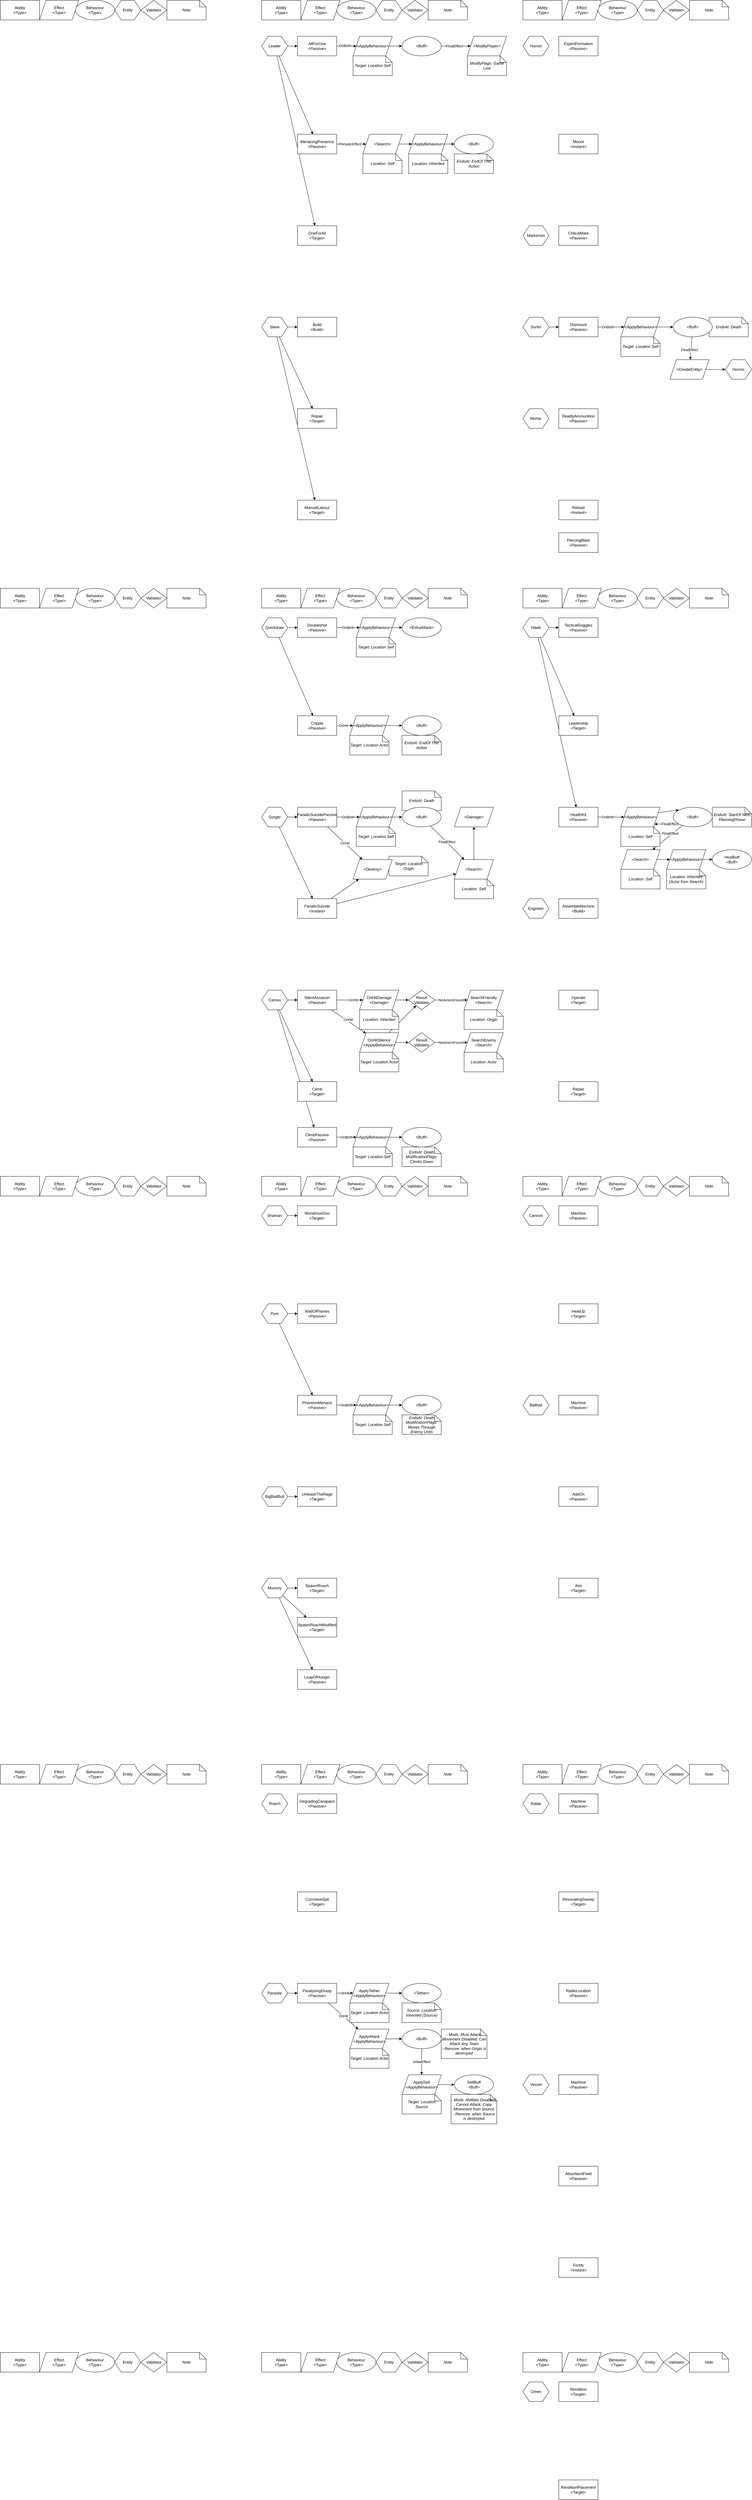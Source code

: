 <mxfile version="24.3.1" type="device">
  <diagram name="Page-1" id="la9PgzE09melQsk6cEjC">
    <mxGraphModel dx="1850" dy="566" grid="1" gridSize="10" guides="1" tooltips="1" connect="1" arrows="1" fold="1" page="1" pageScale="1" pageWidth="800" pageHeight="1800" math="0" shadow="0">
      <root>
        <mxCell id="0" />
        <mxCell id="1" parent="0" />
        <mxCell id="OM8NJAFl4dGKops6Xfzr-236" value="EndsAt: Death" style="shape=note;size=20;whiteSpace=wrap;html=1;fontStyle=2" vertex="1" parent="1">
          <mxGeometry x="440" y="2430" width="120" height="60" as="geometry" />
        </mxCell>
        <mxCell id="OM8NJAFl4dGKops6Xfzr-229" style="rounded=0;orthogonalLoop=1;jettySize=auto;html=1;" edge="1" parent="1" source="OM8NJAFl4dGKops6Xfzr-80" target="OM8NJAFl4dGKops6Xfzr-221">
          <mxGeometry relative="1" as="geometry">
            <mxPoint x="233" y="2770" as="sourcePoint" />
            <mxPoint x="318" y="2710" as="targetPoint" />
          </mxGeometry>
        </mxCell>
        <mxCell id="OM8NJAFl4dGKops6Xfzr-217" value="Target: Location Origin" style="shape=note;size=20;whiteSpace=wrap;html=1;fontStyle=2" vertex="1" parent="1">
          <mxGeometry x="400" y="2630" width="120" height="60" as="geometry" />
        </mxCell>
        <mxCell id="RhjvaCTudJb1cvWJr8-r-1" value="Ability&lt;br&gt;&amp;lt;Type&amp;gt;" style="rounded=0;whiteSpace=wrap;html=1;" parent="1" vertex="1">
          <mxGeometry x="10" y="10" width="120" height="60" as="geometry" />
        </mxCell>
        <mxCell id="RhjvaCTudJb1cvWJr8-r-2" value="&lt;div&gt;Behaviour&lt;/div&gt;&lt;div&gt;&amp;lt;Type&amp;gt;&lt;br&gt;&lt;/div&gt;" style="ellipse;whiteSpace=wrap;html=1;" parent="1" vertex="1">
          <mxGeometry x="240" y="10" width="120" height="60" as="geometry" />
        </mxCell>
        <mxCell id="RhjvaCTudJb1cvWJr8-r-3" value="&lt;div&gt;Effect&lt;/div&gt;&lt;div&gt;&amp;lt;Type&amp;gt;&lt;br&gt;&lt;/div&gt;" style="shape=parallelogram;perimeter=parallelogramPerimeter;whiteSpace=wrap;html=1;fixedSize=1;" parent="1" vertex="1">
          <mxGeometry x="130" y="10" width="120" height="60" as="geometry" />
        </mxCell>
        <mxCell id="RhjvaCTudJb1cvWJr8-r-11" style="edgeStyle=orthogonalEdgeStyle;rounded=0;orthogonalLoop=1;jettySize=auto;html=1;" parent="1" source="RhjvaCTudJb1cvWJr8-r-4" target="RhjvaCTudJb1cvWJr8-r-5" edge="1">
          <mxGeometry relative="1" as="geometry" />
        </mxCell>
        <mxCell id="RhjvaCTudJb1cvWJr8-r-23" value="OnHit" style="edgeLabel;html=1;align=center;verticalAlign=middle;resizable=0;points=[];" parent="RhjvaCTudJb1cvWJr8-r-11" vertex="1" connectable="0">
          <mxGeometry x="0.15" y="3" relative="1" as="geometry">
            <mxPoint x="4" y="3" as="offset" />
          </mxGeometry>
        </mxCell>
        <mxCell id="RhjvaCTudJb1cvWJr8-r-14" style="rounded=0;orthogonalLoop=1;jettySize=auto;html=1;elbow=vertical;jumpStyle=arc;" parent="1" source="RhjvaCTudJb1cvWJr8-r-4" target="RhjvaCTudJb1cvWJr8-r-6" edge="1">
          <mxGeometry relative="1" as="geometry" />
        </mxCell>
        <mxCell id="RhjvaCTudJb1cvWJr8-r-24" value="OnHit" style="edgeLabel;html=1;align=center;verticalAlign=middle;resizable=0;points=[];" parent="RhjvaCTudJb1cvWJr8-r-14" vertex="1" connectable="0">
          <mxGeometry x="-0.009" y="3" relative="1" as="geometry">
            <mxPoint x="-3" y="-4" as="offset" />
          </mxGeometry>
        </mxCell>
        <mxCell id="RhjvaCTudJb1cvWJr8-r-4" value="SilentAssassin&lt;br&gt;&amp;lt;Passive&amp;gt;" style="rounded=0;whiteSpace=wrap;html=1;" parent="1" vertex="1">
          <mxGeometry x="120" y="3040" width="120" height="60" as="geometry" />
        </mxCell>
        <mxCell id="RhjvaCTudJb1cvWJr8-r-12" style="edgeStyle=orthogonalEdgeStyle;rounded=0;orthogonalLoop=1;jettySize=auto;html=1;" parent="1" source="RhjvaCTudJb1cvWJr8-r-5" target="RhjvaCTudJb1cvWJr8-r-9" edge="1">
          <mxGeometry relative="1" as="geometry" />
        </mxCell>
        <mxCell id="RhjvaCTudJb1cvWJr8-r-5" value="&lt;div&gt;OnHitDamage&lt;/div&gt;&lt;div&gt;&amp;lt;Damage&amp;gt;&lt;br&gt;&lt;/div&gt;" style="shape=parallelogram;perimeter=parallelogramPerimeter;whiteSpace=wrap;html=1;fixedSize=1;" parent="1" vertex="1">
          <mxGeometry x="310" y="3040" width="120" height="60" as="geometry" />
        </mxCell>
        <mxCell id="RhjvaCTudJb1cvWJr8-r-6" value="&lt;div&gt;OnHitSilence&lt;/div&gt;&lt;div&gt;&amp;lt;ApplyBehaviour&amp;gt;&lt;br&gt;&lt;/div&gt;" style="shape=parallelogram;perimeter=parallelogramPerimeter;whiteSpace=wrap;html=1;fixedSize=1;" parent="1" vertex="1">
          <mxGeometry x="310" y="3170" width="120" height="60" as="geometry" />
        </mxCell>
        <mxCell id="RhjvaCTudJb1cvWJr8-r-7" value="Entity" style="shape=hexagon;perimeter=hexagonPerimeter2;whiteSpace=wrap;html=1;fixedSize=1;" parent="1" vertex="1">
          <mxGeometry x="360" y="10" width="80" height="60" as="geometry" />
        </mxCell>
        <mxCell id="RhjvaCTudJb1cvWJr8-r-8" value="Validator" style="rhombus;whiteSpace=wrap;html=1;" parent="1" vertex="1">
          <mxGeometry x="440" y="10" width="80" height="60" as="geometry" />
        </mxCell>
        <mxCell id="RhjvaCTudJb1cvWJr8-r-13" value="NoActorsFound" style="edgeStyle=orthogonalEdgeStyle;rounded=0;orthogonalLoop=1;jettySize=auto;html=1;" parent="1" source="RhjvaCTudJb1cvWJr8-r-9" target="RhjvaCTudJb1cvWJr8-r-10" edge="1">
          <mxGeometry relative="1" as="geometry" />
        </mxCell>
        <mxCell id="RhjvaCTudJb1cvWJr8-r-9" value="Result&lt;br&gt;Validator" style="rhombus;whiteSpace=wrap;html=1;" parent="1" vertex="1">
          <mxGeometry x="460" y="3040" width="80" height="60" as="geometry" />
        </mxCell>
        <mxCell id="RhjvaCTudJb1cvWJr8-r-10" value="&lt;div&gt;SearchFriendly&lt;br&gt;&lt;/div&gt;&lt;div&gt;&amp;lt;Search&amp;gt;&lt;br&gt;&lt;/div&gt;" style="shape=parallelogram;perimeter=parallelogramPerimeter;whiteSpace=wrap;html=1;fixedSize=1;" parent="1" vertex="1">
          <mxGeometry x="630" y="3040" width="120" height="60" as="geometry" />
        </mxCell>
        <mxCell id="RhjvaCTudJb1cvWJr8-r-15" value="Location: Origin" style="shape=note;size=20;whiteSpace=wrap;html=1;fontStyle=2" parent="1" vertex="1">
          <mxGeometry x="630" y="3100" width="120" height="60" as="geometry" />
        </mxCell>
        <mxCell id="RhjvaCTudJb1cvWJr8-r-16" value="Note" style="shape=note;size=20;whiteSpace=wrap;html=1;fontStyle=2" parent="1" vertex="1">
          <mxGeometry x="520" y="10" width="120" height="60" as="geometry" />
        </mxCell>
        <mxCell id="RhjvaCTudJb1cvWJr8-r-17" style="edgeStyle=orthogonalEdgeStyle;rounded=0;orthogonalLoop=1;jettySize=auto;html=1;" parent="1" source="RhjvaCTudJb1cvWJr8-r-6" target="RhjvaCTudJb1cvWJr8-r-19" edge="1">
          <mxGeometry relative="1" as="geometry">
            <mxPoint x="420" y="3200" as="sourcePoint" />
          </mxGeometry>
        </mxCell>
        <mxCell id="RhjvaCTudJb1cvWJr8-r-18" value="NoActorsFound" style="edgeStyle=orthogonalEdgeStyle;rounded=0;orthogonalLoop=1;jettySize=auto;html=1;" parent="1" source="RhjvaCTudJb1cvWJr8-r-19" target="RhjvaCTudJb1cvWJr8-r-20" edge="1">
          <mxGeometry relative="1" as="geometry" />
        </mxCell>
        <mxCell id="RhjvaCTudJb1cvWJr8-r-19" value="Result&lt;br&gt;Validator" style="rhombus;whiteSpace=wrap;html=1;" parent="1" vertex="1">
          <mxGeometry x="460" y="3170" width="80" height="60" as="geometry" />
        </mxCell>
        <mxCell id="RhjvaCTudJb1cvWJr8-r-20" value="&lt;div&gt;SearchEnemy&lt;br&gt;&lt;/div&gt;&lt;div&gt;&amp;lt;Search&amp;gt;&lt;br&gt;&lt;/div&gt;" style="shape=parallelogram;perimeter=parallelogramPerimeter;whiteSpace=wrap;html=1;fixedSize=1;" parent="1" vertex="1">
          <mxGeometry x="630" y="3170" width="120" height="60" as="geometry" />
        </mxCell>
        <mxCell id="RhjvaCTudJb1cvWJr8-r-21" value="Location: Actor" style="shape=note;size=20;whiteSpace=wrap;html=1;fontStyle=2" parent="1" vertex="1">
          <mxGeometry x="630" y="3230" width="120" height="60" as="geometry" />
        </mxCell>
        <mxCell id="RhjvaCTudJb1cvWJr8-r-22" style="rounded=0;orthogonalLoop=1;jettySize=auto;html=1;" parent="1" source="RhjvaCTudJb1cvWJr8-r-6" target="RhjvaCTudJb1cvWJr8-r-9" edge="1">
          <mxGeometry relative="1" as="geometry">
            <mxPoint x="430" y="3210" as="sourcePoint" />
            <mxPoint x="460" y="3210" as="targetPoint" />
          </mxGeometry>
        </mxCell>
        <mxCell id="RhjvaCTudJb1cvWJr8-r-25" value="HealthKit&lt;br&gt;&amp;lt;Passive&amp;gt;" style="rounded=0;whiteSpace=wrap;html=1;" parent="1" vertex="1">
          <mxGeometry x="920" y="2480" width="120" height="60" as="geometry" />
        </mxCell>
        <mxCell id="RhjvaCTudJb1cvWJr8-r-31" style="rounded=0;orthogonalLoop=1;jettySize=auto;html=1;exitX=1;exitY=0.25;exitDx=0;exitDy=0;entryX=0;entryY=0;entryDx=0;entryDy=0;" parent="1" source="RhjvaCTudJb1cvWJr8-r-26" target="RhjvaCTudJb1cvWJr8-r-30" edge="1">
          <mxGeometry relative="1" as="geometry" />
        </mxCell>
        <mxCell id="RhjvaCTudJb1cvWJr8-r-26" value="&lt;div&gt;&amp;lt;ApplyBehaviour&amp;gt;&lt;br&gt;&lt;/div&gt;" style="shape=parallelogram;perimeter=parallelogramPerimeter;whiteSpace=wrap;html=1;fixedSize=1;" parent="1" vertex="1">
          <mxGeometry x="1110" y="2480" width="120" height="60" as="geometry" />
        </mxCell>
        <mxCell id="RhjvaCTudJb1cvWJr8-r-28" value="Target: Location Actor" style="shape=note;size=20;whiteSpace=wrap;html=1;fontStyle=2" parent="1" vertex="1">
          <mxGeometry x="310" y="3230" width="120" height="60" as="geometry" />
        </mxCell>
        <mxCell id="RhjvaCTudJb1cvWJr8-r-29" value="Location: Inherited" style="shape=note;size=20;whiteSpace=wrap;html=1;fontStyle=2" parent="1" vertex="1">
          <mxGeometry x="310" y="3100" width="120" height="60" as="geometry" />
        </mxCell>
        <mxCell id="RhjvaCTudJb1cvWJr8-r-32" style="rounded=0;orthogonalLoop=1;jettySize=auto;html=1;exitX=0;exitY=1;exitDx=0;exitDy=0;entryX=1;entryY=1;entryDx=0;entryDy=0;" parent="1" source="RhjvaCTudJb1cvWJr8-r-30" target="RhjvaCTudJb1cvWJr8-r-26" edge="1">
          <mxGeometry relative="1" as="geometry" />
        </mxCell>
        <mxCell id="RhjvaCTudJb1cvWJr8-r-34" value="FinalEffect" style="edgeLabel;html=1;align=center;verticalAlign=middle;resizable=0;points=[];" parent="RhjvaCTudJb1cvWJr8-r-32" vertex="1" connectable="0">
          <mxGeometry x="0.113" y="3" relative="1" as="geometry">
            <mxPoint x="14" y="-4" as="offset" />
          </mxGeometry>
        </mxCell>
        <mxCell id="RhjvaCTudJb1cvWJr8-r-30" value="&lt;div&gt;&amp;lt;Buff&amp;gt;&lt;br&gt;&lt;/div&gt;" style="ellipse;whiteSpace=wrap;html=1;" parent="1" vertex="1">
          <mxGeometry x="1270" y="2480" width="120" height="60" as="geometry" />
        </mxCell>
        <mxCell id="RhjvaCTudJb1cvWJr8-r-33" style="rounded=0;orthogonalLoop=1;jettySize=auto;html=1;" parent="1" source="RhjvaCTudJb1cvWJr8-r-25" target="RhjvaCTudJb1cvWJr8-r-26" edge="1">
          <mxGeometry relative="1" as="geometry">
            <mxPoint x="1210" y="2340" as="sourcePoint" />
            <mxPoint x="1293" y="2257" as="targetPoint" />
          </mxGeometry>
        </mxCell>
        <mxCell id="RhjvaCTudJb1cvWJr8-r-47" value="OnBirth" style="edgeLabel;html=1;align=center;verticalAlign=middle;resizable=0;points=[];" parent="RhjvaCTudJb1cvWJr8-r-33" vertex="1" connectable="0">
          <mxGeometry x="-0.3" y="1" relative="1" as="geometry">
            <mxPoint x="2" y="1" as="offset" />
          </mxGeometry>
        </mxCell>
        <mxCell id="RhjvaCTudJb1cvWJr8-r-35" value="EndsAt: StartOf Next PlanningPhase" style="shape=note;size=20;whiteSpace=wrap;html=1;fontStyle=2" parent="1" vertex="1">
          <mxGeometry x="1390" y="2480" width="120" height="60" as="geometry" />
        </mxCell>
        <mxCell id="RhjvaCTudJb1cvWJr8-r-37" value="&lt;div&gt;&amp;lt;Search&amp;gt;&lt;br&gt;&lt;/div&gt;" style="shape=parallelogram;perimeter=parallelogramPerimeter;whiteSpace=wrap;html=1;fixedSize=1;" parent="1" vertex="1">
          <mxGeometry x="1110" y="2610" width="120" height="60" as="geometry" />
        </mxCell>
        <mxCell id="RhjvaCTudJb1cvWJr8-r-38" style="rounded=0;orthogonalLoop=1;jettySize=auto;html=1;" parent="1" source="RhjvaCTudJb1cvWJr8-r-30" target="RhjvaCTudJb1cvWJr8-r-37" edge="1">
          <mxGeometry relative="1" as="geometry">
            <mxPoint x="1298" y="2541" as="sourcePoint" />
            <mxPoint x="1223" y="2541" as="targetPoint" />
          </mxGeometry>
        </mxCell>
        <mxCell id="RhjvaCTudJb1cvWJr8-r-39" value="FinalEffect" style="edgeLabel;html=1;align=center;verticalAlign=middle;resizable=0;points=[];" parent="RhjvaCTudJb1cvWJr8-r-38" vertex="1" connectable="0">
          <mxGeometry x="0.113" y="3" relative="1" as="geometry">
            <mxPoint x="11" y="-19" as="offset" />
          </mxGeometry>
        </mxCell>
        <mxCell id="RhjvaCTudJb1cvWJr8-r-27" value="Location: Self" style="shape=note;size=20;whiteSpace=wrap;html=1;fontStyle=2" parent="1" vertex="1">
          <mxGeometry x="1110" y="2540" width="120" height="60" as="geometry" />
        </mxCell>
        <mxCell id="RhjvaCTudJb1cvWJr8-r-40" value="Location: Self" style="shape=note;size=20;whiteSpace=wrap;html=1;fontStyle=2" parent="1" vertex="1">
          <mxGeometry x="1110" y="2670" width="120" height="60" as="geometry" />
        </mxCell>
        <mxCell id="RhjvaCTudJb1cvWJr8-r-41" value="&lt;div&gt;HealBuff&lt;br&gt;&amp;lt;Buff&amp;gt;&lt;br&gt;&lt;/div&gt;" style="ellipse;whiteSpace=wrap;html=1;" parent="1" vertex="1">
          <mxGeometry x="1390" y="2610" width="120" height="60" as="geometry" />
        </mxCell>
        <mxCell id="RhjvaCTudJb1cvWJr8-r-42" value="&lt;div&gt;&amp;lt;ApplyBehaviour&amp;gt;&lt;br&gt;&lt;/div&gt;" style="shape=parallelogram;perimeter=parallelogramPerimeter;whiteSpace=wrap;html=1;fixedSize=1;" parent="1" vertex="1">
          <mxGeometry x="1250" y="2610" width="120" height="60" as="geometry" />
        </mxCell>
        <mxCell id="RhjvaCTudJb1cvWJr8-r-43" value="Location: Inherited (Actor from Search)" style="shape=note;size=20;whiteSpace=wrap;html=1;fontStyle=2" parent="1" vertex="1">
          <mxGeometry x="1250" y="2670" width="120" height="60" as="geometry" />
        </mxCell>
        <mxCell id="RhjvaCTudJb1cvWJr8-r-44" style="rounded=0;orthogonalLoop=1;jettySize=auto;html=1;" parent="1" source="RhjvaCTudJb1cvWJr8-r-37" target="RhjvaCTudJb1cvWJr8-r-42" edge="1">
          <mxGeometry relative="1" as="geometry">
            <mxPoint x="1235" y="2506" as="sourcePoint" />
            <mxPoint x="1298" y="2499" as="targetPoint" />
          </mxGeometry>
        </mxCell>
        <mxCell id="RhjvaCTudJb1cvWJr8-r-45" style="rounded=0;orthogonalLoop=1;jettySize=auto;html=1;" parent="1" source="RhjvaCTudJb1cvWJr8-r-42" target="RhjvaCTudJb1cvWJr8-r-41" edge="1">
          <mxGeometry relative="1" as="geometry">
            <mxPoint x="1230" y="2650" as="sourcePoint" />
            <mxPoint x="1260" y="2650" as="targetPoint" />
          </mxGeometry>
        </mxCell>
        <mxCell id="RhjvaCTudJb1cvWJr8-r-46" value="Dismount&lt;br&gt;&amp;lt;Passive&amp;gt;" style="rounded=0;whiteSpace=wrap;html=1;" parent="1" vertex="1">
          <mxGeometry x="920" y="980" width="120" height="60" as="geometry" />
        </mxCell>
        <mxCell id="RhjvaCTudJb1cvWJr8-r-49" value="&lt;div&gt;&amp;lt;ApplyBehaviour&amp;gt;&lt;br&gt;&lt;/div&gt;" style="shape=parallelogram;perimeter=parallelogramPerimeter;whiteSpace=wrap;html=1;fixedSize=1;" parent="1" vertex="1">
          <mxGeometry x="1110" y="980" width="120" height="60" as="geometry" />
        </mxCell>
        <mxCell id="RhjvaCTudJb1cvWJr8-r-50" value="Target: Location Self" style="shape=note;size=20;whiteSpace=wrap;html=1;fontStyle=2" parent="1" vertex="1">
          <mxGeometry x="1110" y="1040" width="120" height="60" as="geometry" />
        </mxCell>
        <mxCell id="RhjvaCTudJb1cvWJr8-r-52" value="EndsAt: Death" style="shape=note;size=20;whiteSpace=wrap;html=1;fontStyle=2" parent="1" vertex="1">
          <mxGeometry x="1380" y="980" width="120" height="60" as="geometry" />
        </mxCell>
        <mxCell id="RhjvaCTudJb1cvWJr8-r-51" value="&lt;div&gt;&amp;lt;Buff&amp;gt;&lt;br&gt;&lt;/div&gt;" style="ellipse;whiteSpace=wrap;html=1;" parent="1" vertex="1">
          <mxGeometry x="1270" y="980" width="120" height="60" as="geometry" />
        </mxCell>
        <mxCell id="RhjvaCTudJb1cvWJr8-r-53" value="&lt;div&gt;&amp;lt;CreateEntity&amp;gt;&lt;br&gt;&lt;/div&gt;" style="shape=parallelogram;perimeter=parallelogramPerimeter;whiteSpace=wrap;html=1;fixedSize=1;" parent="1" vertex="1">
          <mxGeometry x="1260" y="1110" width="120" height="60" as="geometry" />
        </mxCell>
        <mxCell id="RhjvaCTudJb1cvWJr8-r-54" value="Horrior" style="shape=hexagon;perimeter=hexagonPerimeter2;whiteSpace=wrap;html=1;fixedSize=1;" parent="1" vertex="1">
          <mxGeometry x="1430" y="1110" width="80" height="60" as="geometry" />
        </mxCell>
        <mxCell id="RhjvaCTudJb1cvWJr8-r-55" style="rounded=0;orthogonalLoop=1;jettySize=auto;html=1;" parent="1" source="RhjvaCTudJb1cvWJr8-r-46" target="RhjvaCTudJb1cvWJr8-r-49" edge="1">
          <mxGeometry relative="1" as="geometry">
            <mxPoint x="1050" y="1300" as="sourcePoint" />
            <mxPoint x="1130" y="1300" as="targetPoint" />
          </mxGeometry>
        </mxCell>
        <mxCell id="RhjvaCTudJb1cvWJr8-r-56" value="OnBirth" style="edgeLabel;html=1;align=center;verticalAlign=middle;resizable=0;points=[];" parent="RhjvaCTudJb1cvWJr8-r-55" vertex="1" connectable="0">
          <mxGeometry x="-0.3" y="1" relative="1" as="geometry">
            <mxPoint x="2" y="1" as="offset" />
          </mxGeometry>
        </mxCell>
        <mxCell id="RhjvaCTudJb1cvWJr8-r-57" style="rounded=0;orthogonalLoop=1;jettySize=auto;html=1;" parent="1" source="RhjvaCTudJb1cvWJr8-r-49" target="RhjvaCTudJb1cvWJr8-r-51" edge="1">
          <mxGeometry relative="1" as="geometry">
            <mxPoint x="1235" y="1286" as="sourcePoint" />
            <mxPoint x="1298" y="1279" as="targetPoint" />
          </mxGeometry>
        </mxCell>
        <mxCell id="RhjvaCTudJb1cvWJr8-r-58" style="rounded=0;orthogonalLoop=1;jettySize=auto;html=1;" parent="1" source="RhjvaCTudJb1cvWJr8-r-51" target="RhjvaCTudJb1cvWJr8-r-53" edge="1">
          <mxGeometry relative="1" as="geometry">
            <mxPoint x="1309" y="1326" as="sourcePoint" />
            <mxPoint x="1217" y="1400" as="targetPoint" />
          </mxGeometry>
        </mxCell>
        <mxCell id="RhjvaCTudJb1cvWJr8-r-59" value="FinalEffect" style="edgeLabel;html=1;align=center;verticalAlign=middle;resizable=0;points=[];" parent="RhjvaCTudJb1cvWJr8-r-58" vertex="1" connectable="0">
          <mxGeometry x="0.113" y="3" relative="1" as="geometry">
            <mxPoint x="-8" y="1" as="offset" />
          </mxGeometry>
        </mxCell>
        <mxCell id="RhjvaCTudJb1cvWJr8-r-60" style="rounded=0;orthogonalLoop=1;jettySize=auto;html=1;" parent="1" source="RhjvaCTudJb1cvWJr8-r-53" target="RhjvaCTudJb1cvWJr8-r-54" edge="1">
          <mxGeometry relative="1" as="geometry">
            <mxPoint x="1230" y="1020" as="sourcePoint" />
            <mxPoint x="1280" y="1020" as="targetPoint" />
          </mxGeometry>
        </mxCell>
        <mxCell id="OM8NJAFl4dGKops6Xfzr-242" style="rounded=0;orthogonalLoop=1;jettySize=auto;html=1;" edge="1" parent="1" source="RhjvaCTudJb1cvWJr8-r-61" target="OM8NJAFl4dGKops6Xfzr-82">
          <mxGeometry relative="1" as="geometry" />
        </mxCell>
        <mxCell id="OM8NJAFl4dGKops6Xfzr-243" style="rounded=0;orthogonalLoop=1;jettySize=auto;html=1;" edge="1" parent="1" source="RhjvaCTudJb1cvWJr8-r-61" target="OM8NJAFl4dGKops6Xfzr-83">
          <mxGeometry relative="1" as="geometry" />
        </mxCell>
        <mxCell id="RhjvaCTudJb1cvWJr8-r-61" value="Camou" style="shape=hexagon;perimeter=hexagonPerimeter2;whiteSpace=wrap;html=1;fixedSize=1;" parent="1" vertex="1">
          <mxGeometry x="10" y="3040" width="80" height="60" as="geometry" />
        </mxCell>
        <mxCell id="RhjvaCTudJb1cvWJr8-r-62" value="Surfer" style="shape=hexagon;perimeter=hexagonPerimeter2;whiteSpace=wrap;html=1;fixedSize=1;" parent="1" vertex="1">
          <mxGeometry x="810" y="980" width="80" height="60" as="geometry" />
        </mxCell>
        <mxCell id="RhjvaCTudJb1cvWJr8-r-64" style="rounded=0;orthogonalLoop=1;jettySize=auto;html=1;" parent="1" source="OM8NJAFl4dGKops6Xfzr-155" target="RhjvaCTudJb1cvWJr8-r-25" edge="1">
          <mxGeometry relative="1" as="geometry">
            <mxPoint x="890" y="2510" as="sourcePoint" />
            <mxPoint x="970" y="2510" as="targetPoint" />
          </mxGeometry>
        </mxCell>
        <mxCell id="RhjvaCTudJb1cvWJr8-r-65" style="rounded=0;orthogonalLoop=1;jettySize=auto;html=1;" parent="1" source="RhjvaCTudJb1cvWJr8-r-62" target="RhjvaCTudJb1cvWJr8-r-46" edge="1">
          <mxGeometry relative="1" as="geometry">
            <mxPoint x="900" y="1260" as="sourcePoint" />
            <mxPoint x="930" y="1260" as="targetPoint" />
          </mxGeometry>
        </mxCell>
        <mxCell id="RhjvaCTudJb1cvWJr8-r-66" style="rounded=0;orthogonalLoop=1;jettySize=auto;html=1;" parent="1" source="RhjvaCTudJb1cvWJr8-r-61" target="RhjvaCTudJb1cvWJr8-r-4" edge="1">
          <mxGeometry relative="1" as="geometry">
            <mxPoint x="100" y="3360" as="sourcePoint" />
            <mxPoint x="130" y="3360" as="targetPoint" />
          </mxGeometry>
        </mxCell>
        <mxCell id="OM8NJAFl4dGKops6Xfzr-71" style="edgeStyle=orthogonalEdgeStyle;rounded=0;orthogonalLoop=1;jettySize=auto;html=1;" edge="1" parent="1" source="OM8NJAFl4dGKops6Xfzr-1" target="OM8NJAFl4dGKops6Xfzr-68">
          <mxGeometry relative="1" as="geometry" />
        </mxCell>
        <mxCell id="OM8NJAFl4dGKops6Xfzr-72" style="rounded=0;orthogonalLoop=1;jettySize=auto;html=1;" edge="1" parent="1" source="OM8NJAFl4dGKops6Xfzr-1" target="OM8NJAFl4dGKops6Xfzr-69">
          <mxGeometry relative="1" as="geometry" />
        </mxCell>
        <mxCell id="OM8NJAFl4dGKops6Xfzr-73" style="rounded=0;orthogonalLoop=1;jettySize=auto;html=1;" edge="1" parent="1" source="OM8NJAFl4dGKops6Xfzr-1" target="OM8NJAFl4dGKops6Xfzr-70">
          <mxGeometry relative="1" as="geometry" />
        </mxCell>
        <mxCell id="OM8NJAFl4dGKops6Xfzr-1" value="Leader" style="shape=hexagon;perimeter=hexagonPerimeter2;whiteSpace=wrap;html=1;fixedSize=1;" vertex="1" parent="1">
          <mxGeometry x="10" y="120" width="80" height="60" as="geometry" />
        </mxCell>
        <mxCell id="OM8NJAFl4dGKops6Xfzr-2" value="Ability&lt;br&gt;&amp;lt;Type&amp;gt;" style="rounded=0;whiteSpace=wrap;html=1;" vertex="1" parent="1">
          <mxGeometry x="10" y="1810" width="120" height="60" as="geometry" />
        </mxCell>
        <mxCell id="OM8NJAFl4dGKops6Xfzr-3" value="&lt;div&gt;Behaviour&lt;/div&gt;&lt;div&gt;&amp;lt;Type&amp;gt;&lt;br&gt;&lt;/div&gt;" style="ellipse;whiteSpace=wrap;html=1;" vertex="1" parent="1">
          <mxGeometry x="240" y="1810" width="120" height="60" as="geometry" />
        </mxCell>
        <mxCell id="OM8NJAFl4dGKops6Xfzr-4" value="&lt;div&gt;Effect&lt;/div&gt;&lt;div&gt;&amp;lt;Type&amp;gt;&lt;br&gt;&lt;/div&gt;" style="shape=parallelogram;perimeter=parallelogramPerimeter;whiteSpace=wrap;html=1;fixedSize=1;" vertex="1" parent="1">
          <mxGeometry x="130" y="1810" width="120" height="60" as="geometry" />
        </mxCell>
        <mxCell id="OM8NJAFl4dGKops6Xfzr-5" value="Entity" style="shape=hexagon;perimeter=hexagonPerimeter2;whiteSpace=wrap;html=1;fixedSize=1;" vertex="1" parent="1">
          <mxGeometry x="360" y="1810" width="80" height="60" as="geometry" />
        </mxCell>
        <mxCell id="OM8NJAFl4dGKops6Xfzr-6" value="Validator" style="rhombus;whiteSpace=wrap;html=1;" vertex="1" parent="1">
          <mxGeometry x="440" y="1810" width="80" height="60" as="geometry" />
        </mxCell>
        <mxCell id="OM8NJAFl4dGKops6Xfzr-7" value="Note" style="shape=note;size=20;whiteSpace=wrap;html=1;fontStyle=2" vertex="1" parent="1">
          <mxGeometry x="520" y="1810" width="120" height="60" as="geometry" />
        </mxCell>
        <mxCell id="OM8NJAFl4dGKops6Xfzr-8" value="Ability&lt;br&gt;&amp;lt;Type&amp;gt;" style="rounded=0;whiteSpace=wrap;html=1;" vertex="1" parent="1">
          <mxGeometry x="810" y="1810" width="120" height="60" as="geometry" />
        </mxCell>
        <mxCell id="OM8NJAFl4dGKops6Xfzr-9" value="&lt;div&gt;Behaviour&lt;/div&gt;&lt;div&gt;&amp;lt;Type&amp;gt;&lt;br&gt;&lt;/div&gt;" style="ellipse;whiteSpace=wrap;html=1;" vertex="1" parent="1">
          <mxGeometry x="1040" y="1810" width="120" height="60" as="geometry" />
        </mxCell>
        <mxCell id="OM8NJAFl4dGKops6Xfzr-10" value="&lt;div&gt;Effect&lt;/div&gt;&lt;div&gt;&amp;lt;Type&amp;gt;&lt;br&gt;&lt;/div&gt;" style="shape=parallelogram;perimeter=parallelogramPerimeter;whiteSpace=wrap;html=1;fixedSize=1;" vertex="1" parent="1">
          <mxGeometry x="930" y="1810" width="120" height="60" as="geometry" />
        </mxCell>
        <mxCell id="OM8NJAFl4dGKops6Xfzr-11" value="Entity" style="shape=hexagon;perimeter=hexagonPerimeter2;whiteSpace=wrap;html=1;fixedSize=1;" vertex="1" parent="1">
          <mxGeometry x="1160" y="1810" width="80" height="60" as="geometry" />
        </mxCell>
        <mxCell id="OM8NJAFl4dGKops6Xfzr-12" value="Validator" style="rhombus;whiteSpace=wrap;html=1;" vertex="1" parent="1">
          <mxGeometry x="1240" y="1810" width="80" height="60" as="geometry" />
        </mxCell>
        <mxCell id="OM8NJAFl4dGKops6Xfzr-13" value="Note" style="shape=note;size=20;whiteSpace=wrap;html=1;fontStyle=2" vertex="1" parent="1">
          <mxGeometry x="1320" y="1810" width="120" height="60" as="geometry" />
        </mxCell>
        <mxCell id="OM8NJAFl4dGKops6Xfzr-14" value="Ability&lt;br&gt;&amp;lt;Type&amp;gt;" style="rounded=0;whiteSpace=wrap;html=1;" vertex="1" parent="1">
          <mxGeometry x="-790" y="1810" width="120" height="60" as="geometry" />
        </mxCell>
        <mxCell id="OM8NJAFl4dGKops6Xfzr-15" value="&lt;div&gt;Behaviour&lt;/div&gt;&lt;div&gt;&amp;lt;Type&amp;gt;&lt;br&gt;&lt;/div&gt;" style="ellipse;whiteSpace=wrap;html=1;" vertex="1" parent="1">
          <mxGeometry x="-560" y="1810" width="120" height="60" as="geometry" />
        </mxCell>
        <mxCell id="OM8NJAFl4dGKops6Xfzr-16" value="&lt;div&gt;Effect&lt;/div&gt;&lt;div&gt;&amp;lt;Type&amp;gt;&lt;br&gt;&lt;/div&gt;" style="shape=parallelogram;perimeter=parallelogramPerimeter;whiteSpace=wrap;html=1;fixedSize=1;" vertex="1" parent="1">
          <mxGeometry x="-670" y="1810" width="120" height="60" as="geometry" />
        </mxCell>
        <mxCell id="OM8NJAFl4dGKops6Xfzr-17" value="Entity" style="shape=hexagon;perimeter=hexagonPerimeter2;whiteSpace=wrap;html=1;fixedSize=1;" vertex="1" parent="1">
          <mxGeometry x="-440" y="1810" width="80" height="60" as="geometry" />
        </mxCell>
        <mxCell id="OM8NJAFl4dGKops6Xfzr-18" value="Validator" style="rhombus;whiteSpace=wrap;html=1;" vertex="1" parent="1">
          <mxGeometry x="-360" y="1810" width="80" height="60" as="geometry" />
        </mxCell>
        <mxCell id="OM8NJAFl4dGKops6Xfzr-19" value="Note" style="shape=note;size=20;whiteSpace=wrap;html=1;fontStyle=2" vertex="1" parent="1">
          <mxGeometry x="-280" y="1810" width="120" height="60" as="geometry" />
        </mxCell>
        <mxCell id="OM8NJAFl4dGKops6Xfzr-20" value="Ability&lt;br&gt;&amp;lt;Type&amp;gt;" style="rounded=0;whiteSpace=wrap;html=1;" vertex="1" parent="1">
          <mxGeometry x="810" y="10" width="120" height="60" as="geometry" />
        </mxCell>
        <mxCell id="OM8NJAFl4dGKops6Xfzr-21" value="&lt;div&gt;Behaviour&lt;/div&gt;&lt;div&gt;&amp;lt;Type&amp;gt;&lt;br&gt;&lt;/div&gt;" style="ellipse;whiteSpace=wrap;html=1;" vertex="1" parent="1">
          <mxGeometry x="1040" y="10" width="120" height="60" as="geometry" />
        </mxCell>
        <mxCell id="OM8NJAFl4dGKops6Xfzr-22" value="&lt;div&gt;Effect&lt;/div&gt;&lt;div&gt;&amp;lt;Type&amp;gt;&lt;br&gt;&lt;/div&gt;" style="shape=parallelogram;perimeter=parallelogramPerimeter;whiteSpace=wrap;html=1;fixedSize=1;" vertex="1" parent="1">
          <mxGeometry x="930" y="10" width="120" height="60" as="geometry" />
        </mxCell>
        <mxCell id="OM8NJAFl4dGKops6Xfzr-23" value="Entity" style="shape=hexagon;perimeter=hexagonPerimeter2;whiteSpace=wrap;html=1;fixedSize=1;" vertex="1" parent="1">
          <mxGeometry x="1160" y="10" width="80" height="60" as="geometry" />
        </mxCell>
        <mxCell id="OM8NJAFl4dGKops6Xfzr-24" value="Validator" style="rhombus;whiteSpace=wrap;html=1;" vertex="1" parent="1">
          <mxGeometry x="1240" y="10" width="80" height="60" as="geometry" />
        </mxCell>
        <mxCell id="OM8NJAFl4dGKops6Xfzr-25" value="Note" style="shape=note;size=20;whiteSpace=wrap;html=1;fontStyle=2" vertex="1" parent="1">
          <mxGeometry x="1320" y="10" width="120" height="60" as="geometry" />
        </mxCell>
        <mxCell id="OM8NJAFl4dGKops6Xfzr-26" value="Ability&lt;br&gt;&amp;lt;Type&amp;gt;" style="rounded=0;whiteSpace=wrap;html=1;" vertex="1" parent="1">
          <mxGeometry x="-790" y="10" width="120" height="60" as="geometry" />
        </mxCell>
        <mxCell id="OM8NJAFl4dGKops6Xfzr-27" value="&lt;div&gt;Behaviour&lt;/div&gt;&lt;div&gt;&amp;lt;Type&amp;gt;&lt;br&gt;&lt;/div&gt;" style="ellipse;whiteSpace=wrap;html=1;" vertex="1" parent="1">
          <mxGeometry x="-560" y="10" width="120" height="60" as="geometry" />
        </mxCell>
        <mxCell id="OM8NJAFl4dGKops6Xfzr-28" value="&lt;div&gt;Effect&lt;/div&gt;&lt;div&gt;&amp;lt;Type&amp;gt;&lt;br&gt;&lt;/div&gt;" style="shape=parallelogram;perimeter=parallelogramPerimeter;whiteSpace=wrap;html=1;fixedSize=1;" vertex="1" parent="1">
          <mxGeometry x="-670" y="10" width="120" height="60" as="geometry" />
        </mxCell>
        <mxCell id="OM8NJAFl4dGKops6Xfzr-29" value="Entity" style="shape=hexagon;perimeter=hexagonPerimeter2;whiteSpace=wrap;html=1;fixedSize=1;" vertex="1" parent="1">
          <mxGeometry x="-440" y="10" width="80" height="60" as="geometry" />
        </mxCell>
        <mxCell id="OM8NJAFl4dGKops6Xfzr-30" value="Validator" style="rhombus;whiteSpace=wrap;html=1;" vertex="1" parent="1">
          <mxGeometry x="-360" y="10" width="80" height="60" as="geometry" />
        </mxCell>
        <mxCell id="OM8NJAFl4dGKops6Xfzr-31" value="Note" style="shape=note;size=20;whiteSpace=wrap;html=1;fontStyle=2" vertex="1" parent="1">
          <mxGeometry x="-280" y="10" width="120" height="60" as="geometry" />
        </mxCell>
        <mxCell id="OM8NJAFl4dGKops6Xfzr-32" value="Ability&lt;br&gt;&amp;lt;Type&amp;gt;" style="rounded=0;whiteSpace=wrap;html=1;" vertex="1" parent="1">
          <mxGeometry x="10" y="3610" width="120" height="60" as="geometry" />
        </mxCell>
        <mxCell id="OM8NJAFl4dGKops6Xfzr-33" value="&lt;div&gt;Behaviour&lt;/div&gt;&lt;div&gt;&amp;lt;Type&amp;gt;&lt;br&gt;&lt;/div&gt;" style="ellipse;whiteSpace=wrap;html=1;" vertex="1" parent="1">
          <mxGeometry x="240" y="3610" width="120" height="60" as="geometry" />
        </mxCell>
        <mxCell id="OM8NJAFl4dGKops6Xfzr-34" value="&lt;div&gt;Effect&lt;/div&gt;&lt;div&gt;&amp;lt;Type&amp;gt;&lt;br&gt;&lt;/div&gt;" style="shape=parallelogram;perimeter=parallelogramPerimeter;whiteSpace=wrap;html=1;fixedSize=1;" vertex="1" parent="1">
          <mxGeometry x="130" y="3610" width="120" height="60" as="geometry" />
        </mxCell>
        <mxCell id="OM8NJAFl4dGKops6Xfzr-35" value="Entity" style="shape=hexagon;perimeter=hexagonPerimeter2;whiteSpace=wrap;html=1;fixedSize=1;" vertex="1" parent="1">
          <mxGeometry x="360" y="3610" width="80" height="60" as="geometry" />
        </mxCell>
        <mxCell id="OM8NJAFl4dGKops6Xfzr-36" value="Validator" style="rhombus;whiteSpace=wrap;html=1;" vertex="1" parent="1">
          <mxGeometry x="440" y="3610" width="80" height="60" as="geometry" />
        </mxCell>
        <mxCell id="OM8NJAFl4dGKops6Xfzr-37" value="Note" style="shape=note;size=20;whiteSpace=wrap;html=1;fontStyle=2" vertex="1" parent="1">
          <mxGeometry x="520" y="3610" width="120" height="60" as="geometry" />
        </mxCell>
        <mxCell id="OM8NJAFl4dGKops6Xfzr-38" value="Ability&lt;br&gt;&amp;lt;Type&amp;gt;" style="rounded=0;whiteSpace=wrap;html=1;" vertex="1" parent="1">
          <mxGeometry x="810" y="3610" width="120" height="60" as="geometry" />
        </mxCell>
        <mxCell id="OM8NJAFl4dGKops6Xfzr-39" value="&lt;div&gt;Behaviour&lt;/div&gt;&lt;div&gt;&amp;lt;Type&amp;gt;&lt;br&gt;&lt;/div&gt;" style="ellipse;whiteSpace=wrap;html=1;" vertex="1" parent="1">
          <mxGeometry x="1040" y="3610" width="120" height="60" as="geometry" />
        </mxCell>
        <mxCell id="OM8NJAFl4dGKops6Xfzr-40" value="&lt;div&gt;Effect&lt;/div&gt;&lt;div&gt;&amp;lt;Type&amp;gt;&lt;br&gt;&lt;/div&gt;" style="shape=parallelogram;perimeter=parallelogramPerimeter;whiteSpace=wrap;html=1;fixedSize=1;" vertex="1" parent="1">
          <mxGeometry x="930" y="3610" width="120" height="60" as="geometry" />
        </mxCell>
        <mxCell id="OM8NJAFl4dGKops6Xfzr-41" value="Entity" style="shape=hexagon;perimeter=hexagonPerimeter2;whiteSpace=wrap;html=1;fixedSize=1;" vertex="1" parent="1">
          <mxGeometry x="1160" y="3610" width="80" height="60" as="geometry" />
        </mxCell>
        <mxCell id="OM8NJAFl4dGKops6Xfzr-42" value="Validator" style="rhombus;whiteSpace=wrap;html=1;" vertex="1" parent="1">
          <mxGeometry x="1240" y="3610" width="80" height="60" as="geometry" />
        </mxCell>
        <mxCell id="OM8NJAFl4dGKops6Xfzr-43" value="Note" style="shape=note;size=20;whiteSpace=wrap;html=1;fontStyle=2" vertex="1" parent="1">
          <mxGeometry x="1320" y="3610" width="120" height="60" as="geometry" />
        </mxCell>
        <mxCell id="OM8NJAFl4dGKops6Xfzr-44" value="Ability&lt;br&gt;&amp;lt;Type&amp;gt;" style="rounded=0;whiteSpace=wrap;html=1;" vertex="1" parent="1">
          <mxGeometry x="-790" y="3610" width="120" height="60" as="geometry" />
        </mxCell>
        <mxCell id="OM8NJAFl4dGKops6Xfzr-45" value="&lt;div&gt;Behaviour&lt;/div&gt;&lt;div&gt;&amp;lt;Type&amp;gt;&lt;br&gt;&lt;/div&gt;" style="ellipse;whiteSpace=wrap;html=1;" vertex="1" parent="1">
          <mxGeometry x="-560" y="3610" width="120" height="60" as="geometry" />
        </mxCell>
        <mxCell id="OM8NJAFl4dGKops6Xfzr-46" value="&lt;div&gt;Effect&lt;/div&gt;&lt;div&gt;&amp;lt;Type&amp;gt;&lt;br&gt;&lt;/div&gt;" style="shape=parallelogram;perimeter=parallelogramPerimeter;whiteSpace=wrap;html=1;fixedSize=1;" vertex="1" parent="1">
          <mxGeometry x="-670" y="3610" width="120" height="60" as="geometry" />
        </mxCell>
        <mxCell id="OM8NJAFl4dGKops6Xfzr-47" value="Entity" style="shape=hexagon;perimeter=hexagonPerimeter2;whiteSpace=wrap;html=1;fixedSize=1;" vertex="1" parent="1">
          <mxGeometry x="-440" y="3610" width="80" height="60" as="geometry" />
        </mxCell>
        <mxCell id="OM8NJAFl4dGKops6Xfzr-48" value="Validator" style="rhombus;whiteSpace=wrap;html=1;" vertex="1" parent="1">
          <mxGeometry x="-360" y="3610" width="80" height="60" as="geometry" />
        </mxCell>
        <mxCell id="OM8NJAFl4dGKops6Xfzr-49" value="Note" style="shape=note;size=20;whiteSpace=wrap;html=1;fontStyle=2" vertex="1" parent="1">
          <mxGeometry x="-280" y="3610" width="120" height="60" as="geometry" />
        </mxCell>
        <mxCell id="OM8NJAFl4dGKops6Xfzr-50" value="Ability&lt;br&gt;&amp;lt;Type&amp;gt;" style="rounded=0;whiteSpace=wrap;html=1;" vertex="1" parent="1">
          <mxGeometry x="10" y="5410" width="120" height="60" as="geometry" />
        </mxCell>
        <mxCell id="OM8NJAFl4dGKops6Xfzr-51" value="&lt;div&gt;Behaviour&lt;/div&gt;&lt;div&gt;&amp;lt;Type&amp;gt;&lt;br&gt;&lt;/div&gt;" style="ellipse;whiteSpace=wrap;html=1;" vertex="1" parent="1">
          <mxGeometry x="240" y="5410" width="120" height="60" as="geometry" />
        </mxCell>
        <mxCell id="OM8NJAFl4dGKops6Xfzr-52" value="&lt;div&gt;Effect&lt;/div&gt;&lt;div&gt;&amp;lt;Type&amp;gt;&lt;br&gt;&lt;/div&gt;" style="shape=parallelogram;perimeter=parallelogramPerimeter;whiteSpace=wrap;html=1;fixedSize=1;" vertex="1" parent="1">
          <mxGeometry x="130" y="5410" width="120" height="60" as="geometry" />
        </mxCell>
        <mxCell id="OM8NJAFl4dGKops6Xfzr-53" value="Entity" style="shape=hexagon;perimeter=hexagonPerimeter2;whiteSpace=wrap;html=1;fixedSize=1;" vertex="1" parent="1">
          <mxGeometry x="360" y="5410" width="80" height="60" as="geometry" />
        </mxCell>
        <mxCell id="OM8NJAFl4dGKops6Xfzr-54" value="Validator" style="rhombus;whiteSpace=wrap;html=1;" vertex="1" parent="1">
          <mxGeometry x="440" y="5410" width="80" height="60" as="geometry" />
        </mxCell>
        <mxCell id="OM8NJAFl4dGKops6Xfzr-55" value="Note" style="shape=note;size=20;whiteSpace=wrap;html=1;fontStyle=2" vertex="1" parent="1">
          <mxGeometry x="520" y="5410" width="120" height="60" as="geometry" />
        </mxCell>
        <mxCell id="OM8NJAFl4dGKops6Xfzr-56" value="Ability&lt;br&gt;&amp;lt;Type&amp;gt;" style="rounded=0;whiteSpace=wrap;html=1;" vertex="1" parent="1">
          <mxGeometry x="810" y="5410" width="120" height="60" as="geometry" />
        </mxCell>
        <mxCell id="OM8NJAFl4dGKops6Xfzr-57" value="&lt;div&gt;Behaviour&lt;/div&gt;&lt;div&gt;&amp;lt;Type&amp;gt;&lt;br&gt;&lt;/div&gt;" style="ellipse;whiteSpace=wrap;html=1;" vertex="1" parent="1">
          <mxGeometry x="1040" y="5410" width="120" height="60" as="geometry" />
        </mxCell>
        <mxCell id="OM8NJAFl4dGKops6Xfzr-58" value="&lt;div&gt;Effect&lt;/div&gt;&lt;div&gt;&amp;lt;Type&amp;gt;&lt;br&gt;&lt;/div&gt;" style="shape=parallelogram;perimeter=parallelogramPerimeter;whiteSpace=wrap;html=1;fixedSize=1;" vertex="1" parent="1">
          <mxGeometry x="930" y="5410" width="120" height="60" as="geometry" />
        </mxCell>
        <mxCell id="OM8NJAFl4dGKops6Xfzr-59" value="Entity" style="shape=hexagon;perimeter=hexagonPerimeter2;whiteSpace=wrap;html=1;fixedSize=1;" vertex="1" parent="1">
          <mxGeometry x="1160" y="5410" width="80" height="60" as="geometry" />
        </mxCell>
        <mxCell id="OM8NJAFl4dGKops6Xfzr-60" value="Validator" style="rhombus;whiteSpace=wrap;html=1;" vertex="1" parent="1">
          <mxGeometry x="1240" y="5410" width="80" height="60" as="geometry" />
        </mxCell>
        <mxCell id="OM8NJAFl4dGKops6Xfzr-61" value="Note" style="shape=note;size=20;whiteSpace=wrap;html=1;fontStyle=2" vertex="1" parent="1">
          <mxGeometry x="1320" y="5410" width="120" height="60" as="geometry" />
        </mxCell>
        <mxCell id="OM8NJAFl4dGKops6Xfzr-62" value="Ability&lt;br&gt;&amp;lt;Type&amp;gt;" style="rounded=0;whiteSpace=wrap;html=1;" vertex="1" parent="1">
          <mxGeometry x="-790" y="5410" width="120" height="60" as="geometry" />
        </mxCell>
        <mxCell id="OM8NJAFl4dGKops6Xfzr-63" value="&lt;div&gt;Behaviour&lt;/div&gt;&lt;div&gt;&amp;lt;Type&amp;gt;&lt;br&gt;&lt;/div&gt;" style="ellipse;whiteSpace=wrap;html=1;" vertex="1" parent="1">
          <mxGeometry x="-560" y="5410" width="120" height="60" as="geometry" />
        </mxCell>
        <mxCell id="OM8NJAFl4dGKops6Xfzr-64" value="&lt;div&gt;Effect&lt;/div&gt;&lt;div&gt;&amp;lt;Type&amp;gt;&lt;br&gt;&lt;/div&gt;" style="shape=parallelogram;perimeter=parallelogramPerimeter;whiteSpace=wrap;html=1;fixedSize=1;" vertex="1" parent="1">
          <mxGeometry x="-670" y="5410" width="120" height="60" as="geometry" />
        </mxCell>
        <mxCell id="OM8NJAFl4dGKops6Xfzr-65" value="Entity" style="shape=hexagon;perimeter=hexagonPerimeter2;whiteSpace=wrap;html=1;fixedSize=1;" vertex="1" parent="1">
          <mxGeometry x="-440" y="5410" width="80" height="60" as="geometry" />
        </mxCell>
        <mxCell id="OM8NJAFl4dGKops6Xfzr-66" value="Validator" style="rhombus;whiteSpace=wrap;html=1;" vertex="1" parent="1">
          <mxGeometry x="-360" y="5410" width="80" height="60" as="geometry" />
        </mxCell>
        <mxCell id="OM8NJAFl4dGKops6Xfzr-67" value="Note" style="shape=note;size=20;whiteSpace=wrap;html=1;fontStyle=2" vertex="1" parent="1">
          <mxGeometry x="-280" y="5410" width="120" height="60" as="geometry" />
        </mxCell>
        <mxCell id="OM8NJAFl4dGKops6Xfzr-174" style="edgeStyle=orthogonalEdgeStyle;rounded=0;orthogonalLoop=1;jettySize=auto;html=1;" edge="1" parent="1" source="OM8NJAFl4dGKops6Xfzr-68" target="OM8NJAFl4dGKops6Xfzr-172">
          <mxGeometry relative="1" as="geometry" />
        </mxCell>
        <mxCell id="OM8NJAFl4dGKops6Xfzr-175" value="OnBirth" style="edgeLabel;html=1;align=center;verticalAlign=middle;resizable=0;points=[];" vertex="1" connectable="0" parent="OM8NJAFl4dGKops6Xfzr-174">
          <mxGeometry x="-0.16" y="1" relative="1" as="geometry">
            <mxPoint as="offset" />
          </mxGeometry>
        </mxCell>
        <mxCell id="OM8NJAFl4dGKops6Xfzr-68" value="AllForOne&lt;br&gt;&amp;lt;Passive&amp;gt;" style="rounded=0;whiteSpace=wrap;html=1;" vertex="1" parent="1">
          <mxGeometry x="120" y="120" width="120" height="60" as="geometry" />
        </mxCell>
        <mxCell id="OM8NJAFl4dGKops6Xfzr-183" style="edgeStyle=orthogonalEdgeStyle;rounded=0;orthogonalLoop=1;jettySize=auto;html=1;" edge="1" parent="1" source="OM8NJAFl4dGKops6Xfzr-69" target="OM8NJAFl4dGKops6Xfzr-182">
          <mxGeometry relative="1" as="geometry" />
        </mxCell>
        <mxCell id="OM8NJAFl4dGKops6Xfzr-184" value="PeriodicEffect" style="edgeLabel;html=1;align=center;verticalAlign=middle;resizable=0;points=[];" vertex="1" connectable="0" parent="OM8NJAFl4dGKops6Xfzr-183">
          <mxGeometry x="-0.1" y="-2" relative="1" as="geometry">
            <mxPoint y="-2" as="offset" />
          </mxGeometry>
        </mxCell>
        <mxCell id="OM8NJAFl4dGKops6Xfzr-69" value="MenacingPresence&lt;br&gt;&amp;lt;Passive&amp;gt;" style="rounded=0;whiteSpace=wrap;html=1;" vertex="1" parent="1">
          <mxGeometry x="120" y="420" width="120" height="60" as="geometry" />
        </mxCell>
        <mxCell id="OM8NJAFl4dGKops6Xfzr-70" value="OneForAll&lt;br&gt;&amp;lt;Target&amp;gt;" style="rounded=0;whiteSpace=wrap;html=1;" vertex="1" parent="1">
          <mxGeometry x="120" y="700" width="120" height="60" as="geometry" />
        </mxCell>
        <mxCell id="OM8NJAFl4dGKops6Xfzr-74" value="Build&lt;br&gt;&amp;lt;Build&amp;gt;" style="rounded=0;whiteSpace=wrap;html=1;" vertex="1" parent="1">
          <mxGeometry x="120" y="980" width="120" height="60" as="geometry" />
        </mxCell>
        <mxCell id="OM8NJAFl4dGKops6Xfzr-76" value="ManualLabour&lt;br&gt;&amp;lt;Target&amp;gt;" style="rounded=0;whiteSpace=wrap;html=1;" vertex="1" parent="1">
          <mxGeometry x="120" y="1540" width="120" height="60" as="geometry" />
        </mxCell>
        <mxCell id="OM8NJAFl4dGKops6Xfzr-202" value="OnBirth" style="edgeStyle=orthogonalEdgeStyle;rounded=0;orthogonalLoop=1;jettySize=auto;html=1;" edge="1" parent="1" source="OM8NJAFl4dGKops6Xfzr-77" target="OM8NJAFl4dGKops6Xfzr-201">
          <mxGeometry relative="1" as="geometry">
            <mxPoint as="offset" />
          </mxGeometry>
        </mxCell>
        <mxCell id="OM8NJAFl4dGKops6Xfzr-77" value="Doubleshot&lt;br&gt;&amp;lt;Passive&amp;gt;" style="rounded=0;whiteSpace=wrap;html=1;" vertex="1" parent="1">
          <mxGeometry x="120" y="1900" width="120" height="60" as="geometry" />
        </mxCell>
        <mxCell id="OM8NJAFl4dGKops6Xfzr-208" value="OnHit" style="edgeStyle=orthogonalEdgeStyle;rounded=0;orthogonalLoop=1;jettySize=auto;html=1;" edge="1" parent="1" source="OM8NJAFl4dGKops6Xfzr-78" target="OM8NJAFl4dGKops6Xfzr-206">
          <mxGeometry x="-0.2" relative="1" as="geometry">
            <mxPoint as="offset" />
          </mxGeometry>
        </mxCell>
        <mxCell id="OM8NJAFl4dGKops6Xfzr-78" value="Cripple&lt;br&gt;&amp;lt;Passive&amp;gt;" style="rounded=0;whiteSpace=wrap;html=1;" vertex="1" parent="1">
          <mxGeometry x="120" y="2200" width="120" height="60" as="geometry" />
        </mxCell>
        <mxCell id="OM8NJAFl4dGKops6Xfzr-214" value="OnHit" style="rounded=0;orthogonalLoop=1;jettySize=auto;html=1;" edge="1" parent="1" source="OM8NJAFl4dGKops6Xfzr-79" target="OM8NJAFl4dGKops6Xfzr-213">
          <mxGeometry relative="1" as="geometry" />
        </mxCell>
        <mxCell id="OM8NJAFl4dGKops6Xfzr-216" value="OnBirth" style="rounded=0;orthogonalLoop=1;jettySize=auto;html=1;" edge="1" parent="1" source="OM8NJAFl4dGKops6Xfzr-79" target="OM8NJAFl4dGKops6Xfzr-215">
          <mxGeometry relative="1" as="geometry">
            <Array as="points">
              <mxPoint x="250" y="2510" />
            </Array>
            <mxPoint as="offset" />
          </mxGeometry>
        </mxCell>
        <mxCell id="OM8NJAFl4dGKops6Xfzr-79" value="FanaticSuicidePassive&lt;br&gt;&amp;lt;Passive&amp;gt;" style="rounded=0;whiteSpace=wrap;html=1;" vertex="1" parent="1">
          <mxGeometry x="120" y="2480" width="120" height="60" as="geometry" />
        </mxCell>
        <mxCell id="OM8NJAFl4dGKops6Xfzr-228" style="rounded=0;orthogonalLoop=1;jettySize=auto;html=1;" edge="1" parent="1" source="OM8NJAFl4dGKops6Xfzr-80" target="OM8NJAFl4dGKops6Xfzr-213">
          <mxGeometry relative="1" as="geometry" />
        </mxCell>
        <mxCell id="OM8NJAFl4dGKops6Xfzr-80" value="FanaticSuicide&lt;br&gt;&amp;lt;Instant&amp;gt;" style="rounded=0;whiteSpace=wrap;html=1;" vertex="1" parent="1">
          <mxGeometry x="120" y="2760" width="120" height="60" as="geometry" />
        </mxCell>
        <mxCell id="OM8NJAFl4dGKops6Xfzr-82" value="Climb&lt;br&gt;&amp;lt;Target&amp;gt;" style="rounded=0;whiteSpace=wrap;html=1;" vertex="1" parent="1">
          <mxGeometry x="120" y="3320" width="120" height="60" as="geometry" />
        </mxCell>
        <mxCell id="OM8NJAFl4dGKops6Xfzr-232" value="OnBirth" style="edgeStyle=orthogonalEdgeStyle;rounded=0;orthogonalLoop=1;jettySize=auto;html=1;" edge="1" parent="1" source="OM8NJAFl4dGKops6Xfzr-83" target="OM8NJAFl4dGKops6Xfzr-230">
          <mxGeometry relative="1" as="geometry" />
        </mxCell>
        <mxCell id="OM8NJAFl4dGKops6Xfzr-83" value="ClimbPassive&lt;br&gt;&amp;lt;Passive&amp;gt;" style="rounded=0;whiteSpace=wrap;html=1;" vertex="1" parent="1">
          <mxGeometry x="120" y="3460" width="120" height="60" as="geometry" />
        </mxCell>
        <mxCell id="OM8NJAFl4dGKops6Xfzr-84" value="Ability&lt;br&gt;&amp;lt;Type&amp;gt;" style="rounded=0;whiteSpace=wrap;html=1;" vertex="1" parent="1">
          <mxGeometry x="10" y="7210" width="120" height="60" as="geometry" />
        </mxCell>
        <mxCell id="OM8NJAFl4dGKops6Xfzr-85" value="&lt;div&gt;Behaviour&lt;/div&gt;&lt;div&gt;&amp;lt;Type&amp;gt;&lt;br&gt;&lt;/div&gt;" style="ellipse;whiteSpace=wrap;html=1;" vertex="1" parent="1">
          <mxGeometry x="240" y="7210" width="120" height="60" as="geometry" />
        </mxCell>
        <mxCell id="OM8NJAFl4dGKops6Xfzr-86" value="&lt;div&gt;Effect&lt;/div&gt;&lt;div&gt;&amp;lt;Type&amp;gt;&lt;br&gt;&lt;/div&gt;" style="shape=parallelogram;perimeter=parallelogramPerimeter;whiteSpace=wrap;html=1;fixedSize=1;" vertex="1" parent="1">
          <mxGeometry x="130" y="7210" width="120" height="60" as="geometry" />
        </mxCell>
        <mxCell id="OM8NJAFl4dGKops6Xfzr-87" value="Entity" style="shape=hexagon;perimeter=hexagonPerimeter2;whiteSpace=wrap;html=1;fixedSize=1;" vertex="1" parent="1">
          <mxGeometry x="360" y="7210" width="80" height="60" as="geometry" />
        </mxCell>
        <mxCell id="OM8NJAFl4dGKops6Xfzr-88" value="Validator" style="rhombus;whiteSpace=wrap;html=1;" vertex="1" parent="1">
          <mxGeometry x="440" y="7210" width="80" height="60" as="geometry" />
        </mxCell>
        <mxCell id="OM8NJAFl4dGKops6Xfzr-89" value="Note" style="shape=note;size=20;whiteSpace=wrap;html=1;fontStyle=2" vertex="1" parent="1">
          <mxGeometry x="520" y="7210" width="120" height="60" as="geometry" />
        </mxCell>
        <mxCell id="OM8NJAFl4dGKops6Xfzr-90" value="Ability&lt;br&gt;&amp;lt;Type&amp;gt;" style="rounded=0;whiteSpace=wrap;html=1;" vertex="1" parent="1">
          <mxGeometry x="810" y="7210" width="120" height="60" as="geometry" />
        </mxCell>
        <mxCell id="OM8NJAFl4dGKops6Xfzr-91" value="&lt;div&gt;Behaviour&lt;/div&gt;&lt;div&gt;&amp;lt;Type&amp;gt;&lt;br&gt;&lt;/div&gt;" style="ellipse;whiteSpace=wrap;html=1;" vertex="1" parent="1">
          <mxGeometry x="1040" y="7210" width="120" height="60" as="geometry" />
        </mxCell>
        <mxCell id="OM8NJAFl4dGKops6Xfzr-92" value="&lt;div&gt;Effect&lt;/div&gt;&lt;div&gt;&amp;lt;Type&amp;gt;&lt;br&gt;&lt;/div&gt;" style="shape=parallelogram;perimeter=parallelogramPerimeter;whiteSpace=wrap;html=1;fixedSize=1;" vertex="1" parent="1">
          <mxGeometry x="930" y="7210" width="120" height="60" as="geometry" />
        </mxCell>
        <mxCell id="OM8NJAFl4dGKops6Xfzr-93" value="Entity" style="shape=hexagon;perimeter=hexagonPerimeter2;whiteSpace=wrap;html=1;fixedSize=1;" vertex="1" parent="1">
          <mxGeometry x="1160" y="7210" width="80" height="60" as="geometry" />
        </mxCell>
        <mxCell id="OM8NJAFl4dGKops6Xfzr-94" value="Validator" style="rhombus;whiteSpace=wrap;html=1;" vertex="1" parent="1">
          <mxGeometry x="1240" y="7210" width="80" height="60" as="geometry" />
        </mxCell>
        <mxCell id="OM8NJAFl4dGKops6Xfzr-95" value="Note" style="shape=note;size=20;whiteSpace=wrap;html=1;fontStyle=2" vertex="1" parent="1">
          <mxGeometry x="1320" y="7210" width="120" height="60" as="geometry" />
        </mxCell>
        <mxCell id="OM8NJAFl4dGKops6Xfzr-96" value="Ability&lt;br&gt;&amp;lt;Type&amp;gt;" style="rounded=0;whiteSpace=wrap;html=1;" vertex="1" parent="1">
          <mxGeometry x="-790" y="7210" width="120" height="60" as="geometry" />
        </mxCell>
        <mxCell id="OM8NJAFl4dGKops6Xfzr-97" value="&lt;div&gt;Behaviour&lt;/div&gt;&lt;div&gt;&amp;lt;Type&amp;gt;&lt;br&gt;&lt;/div&gt;" style="ellipse;whiteSpace=wrap;html=1;" vertex="1" parent="1">
          <mxGeometry x="-560" y="7210" width="120" height="60" as="geometry" />
        </mxCell>
        <mxCell id="OM8NJAFl4dGKops6Xfzr-98" value="&lt;div&gt;Effect&lt;/div&gt;&lt;div&gt;&amp;lt;Type&amp;gt;&lt;br&gt;&lt;/div&gt;" style="shape=parallelogram;perimeter=parallelogramPerimeter;whiteSpace=wrap;html=1;fixedSize=1;" vertex="1" parent="1">
          <mxGeometry x="-670" y="7210" width="120" height="60" as="geometry" />
        </mxCell>
        <mxCell id="OM8NJAFl4dGKops6Xfzr-99" value="Entity" style="shape=hexagon;perimeter=hexagonPerimeter2;whiteSpace=wrap;html=1;fixedSize=1;" vertex="1" parent="1">
          <mxGeometry x="-440" y="7210" width="80" height="60" as="geometry" />
        </mxCell>
        <mxCell id="OM8NJAFl4dGKops6Xfzr-100" value="Validator" style="rhombus;whiteSpace=wrap;html=1;" vertex="1" parent="1">
          <mxGeometry x="-360" y="7210" width="80" height="60" as="geometry" />
        </mxCell>
        <mxCell id="OM8NJAFl4dGKops6Xfzr-101" value="Note" style="shape=note;size=20;whiteSpace=wrap;html=1;fontStyle=2" vertex="1" parent="1">
          <mxGeometry x="-280" y="7210" width="120" height="60" as="geometry" />
        </mxCell>
        <mxCell id="OM8NJAFl4dGKops6Xfzr-102" value="WondrousGoo&lt;br&gt;&amp;lt;Target&amp;gt;" style="rounded=0;whiteSpace=wrap;html=1;" vertex="1" parent="1">
          <mxGeometry x="120" y="3700" width="120" height="60" as="geometry" />
        </mxCell>
        <mxCell id="OM8NJAFl4dGKops6Xfzr-103" value="WallOfFlames&lt;br&gt;&amp;lt;Passive&amp;gt;" style="rounded=0;whiteSpace=wrap;html=1;" vertex="1" parent="1">
          <mxGeometry x="120" y="4000" width="120" height="60" as="geometry" />
        </mxCell>
        <mxCell id="OM8NJAFl4dGKops6Xfzr-251" value="OnBirth" style="edgeStyle=orthogonalEdgeStyle;rounded=0;orthogonalLoop=1;jettySize=auto;html=1;" edge="1" parent="1" source="OM8NJAFl4dGKops6Xfzr-104" target="OM8NJAFl4dGKops6Xfzr-238">
          <mxGeometry relative="1" as="geometry" />
        </mxCell>
        <mxCell id="OM8NJAFl4dGKops6Xfzr-104" value="PhantomMenace&lt;br&gt;&amp;lt;Passive&amp;gt;" style="rounded=0;whiteSpace=wrap;html=1;" vertex="1" parent="1">
          <mxGeometry x="120" y="4280" width="120" height="60" as="geometry" />
        </mxCell>
        <mxCell id="OM8NJAFl4dGKops6Xfzr-105" value="UnleashTheRage&lt;br&gt;&amp;lt;Target&amp;gt;" style="rounded=0;whiteSpace=wrap;html=1;" vertex="1" parent="1">
          <mxGeometry x="120" y="4560" width="120" height="60" as="geometry" />
        </mxCell>
        <mxCell id="OM8NJAFl4dGKops6Xfzr-106" value="SpawnRoach&lt;br&gt;&amp;lt;Target&amp;gt;" style="rounded=0;whiteSpace=wrap;html=1;" vertex="1" parent="1">
          <mxGeometry x="120" y="4840" width="120" height="60" as="geometry" />
        </mxCell>
        <mxCell id="OM8NJAFl4dGKops6Xfzr-107" value="LeapOfHunger&lt;br&gt;&amp;lt;Passive&amp;gt;" style="rounded=0;whiteSpace=wrap;html=1;" vertex="1" parent="1">
          <mxGeometry x="120" y="5120" width="120" height="60" as="geometry" />
        </mxCell>
        <mxCell id="OM8NJAFl4dGKops6Xfzr-114" value="DegradingCarapace&lt;br&gt;&amp;lt;Passive&amp;gt;" style="rounded=0;whiteSpace=wrap;html=1;" vertex="1" parent="1">
          <mxGeometry x="120" y="5500" width="120" height="60" as="geometry" />
        </mxCell>
        <mxCell id="OM8NJAFl4dGKops6Xfzr-115" value="CorrosiveSpit&lt;br&gt;&amp;lt;Target&amp;gt;" style="rounded=0;whiteSpace=wrap;html=1;" vertex="1" parent="1">
          <mxGeometry x="120" y="5800" width="120" height="60" as="geometry" />
        </mxCell>
        <mxCell id="OM8NJAFl4dGKops6Xfzr-120" value="SpawnRoachModified&lt;br&gt;&amp;lt;Target&amp;gt;" style="rounded=0;whiteSpace=wrap;html=1;" vertex="1" parent="1">
          <mxGeometry x="120" y="4960" width="120" height="60" as="geometry" />
        </mxCell>
        <mxCell id="OM8NJAFl4dGKops6Xfzr-121" value="ExpertFormation&lt;br&gt;&amp;lt;Passive&amp;gt;" style="rounded=0;whiteSpace=wrap;html=1;" vertex="1" parent="1">
          <mxGeometry x="920" y="120" width="120" height="60" as="geometry" />
        </mxCell>
        <mxCell id="OM8NJAFl4dGKops6Xfzr-122" value="Mount&lt;br&gt;&amp;lt;Instant&amp;gt;" style="rounded=0;whiteSpace=wrap;html=1;" vertex="1" parent="1">
          <mxGeometry x="920" y="420" width="120" height="60" as="geometry" />
        </mxCell>
        <mxCell id="OM8NJAFl4dGKops6Xfzr-123" value="CriticalMark&lt;br&gt;&amp;lt;Passive&amp;gt;" style="rounded=0;whiteSpace=wrap;html=1;" vertex="1" parent="1">
          <mxGeometry x="920" y="700" width="120" height="60" as="geometry" />
        </mxCell>
        <mxCell id="OM8NJAFl4dGKops6Xfzr-125" value="DeadlyAmmunition&lt;br&gt;&amp;lt;Passive&amp;gt;" style="rounded=0;whiteSpace=wrap;html=1;" vertex="1" parent="1">
          <mxGeometry x="920" y="1260" width="120" height="60" as="geometry" />
        </mxCell>
        <mxCell id="OM8NJAFl4dGKops6Xfzr-126" value="Reload&lt;br&gt;&amp;lt;Instant&amp;gt;" style="rounded=0;whiteSpace=wrap;html=1;" vertex="1" parent="1">
          <mxGeometry x="920" y="1540" width="120" height="60" as="geometry" />
        </mxCell>
        <mxCell id="OM8NJAFl4dGKops6Xfzr-127" value="TacticalGoggles&lt;br&gt;&amp;lt;Passive&amp;gt;" style="rounded=0;whiteSpace=wrap;html=1;" vertex="1" parent="1">
          <mxGeometry x="920" y="1900" width="120" height="60" as="geometry" />
        </mxCell>
        <mxCell id="OM8NJAFl4dGKops6Xfzr-128" value="Leadership&lt;br&gt;&amp;lt;Target&amp;gt;" style="rounded=0;whiteSpace=wrap;html=1;" vertex="1" parent="1">
          <mxGeometry x="920" y="2200" width="120" height="60" as="geometry" />
        </mxCell>
        <mxCell id="OM8NJAFl4dGKops6Xfzr-130" value="AssembleMachine&lt;br&gt;&amp;lt;Build&amp;gt;" style="rounded=0;whiteSpace=wrap;html=1;" vertex="1" parent="1">
          <mxGeometry x="920" y="2760" width="120" height="60" as="geometry" />
        </mxCell>
        <mxCell id="OM8NJAFl4dGKops6Xfzr-131" value="Operate&lt;br&gt;&amp;lt;Target&amp;gt;" style="rounded=0;whiteSpace=wrap;html=1;" vertex="1" parent="1">
          <mxGeometry x="920" y="3040" width="120" height="60" as="geometry" />
        </mxCell>
        <mxCell id="OM8NJAFl4dGKops6Xfzr-132" value="Repair&lt;br&gt;&amp;lt;Target&amp;gt;" style="rounded=0;whiteSpace=wrap;html=1;" vertex="1" parent="1">
          <mxGeometry x="920" y="3320" width="120" height="60" as="geometry" />
        </mxCell>
        <mxCell id="OM8NJAFl4dGKops6Xfzr-133" value="Machine&lt;br&gt;&amp;lt;Passive&amp;gt;" style="rounded=0;whiteSpace=wrap;html=1;" vertex="1" parent="1">
          <mxGeometry x="920" y="3700" width="120" height="60" as="geometry" />
        </mxCell>
        <mxCell id="OM8NJAFl4dGKops6Xfzr-134" value="HeatUp&lt;br&gt;&amp;lt;Target&amp;gt;" style="rounded=0;whiteSpace=wrap;html=1;" vertex="1" parent="1">
          <mxGeometry x="920" y="4000" width="120" height="60" as="geometry" />
        </mxCell>
        <mxCell id="OM8NJAFl4dGKops6Xfzr-135" value="Machine&lt;br&gt;&amp;lt;Passive&amp;gt;" style="rounded=0;whiteSpace=wrap;html=1;" vertex="1" parent="1">
          <mxGeometry x="920" y="4280" width="120" height="60" as="geometry" />
        </mxCell>
        <mxCell id="OM8NJAFl4dGKops6Xfzr-136" value="AddOn&lt;br&gt;&amp;lt;Passive&amp;gt;" style="rounded=0;whiteSpace=wrap;html=1;" vertex="1" parent="1">
          <mxGeometry x="920" y="4560" width="120" height="60" as="geometry" />
        </mxCell>
        <mxCell id="OM8NJAFl4dGKops6Xfzr-137" value="Aim&lt;br&gt;&amp;lt;Target&amp;gt;" style="rounded=0;whiteSpace=wrap;html=1;" vertex="1" parent="1">
          <mxGeometry x="920" y="4840" width="120" height="60" as="geometry" />
        </mxCell>
        <mxCell id="OM8NJAFl4dGKops6Xfzr-139" value="Machine&lt;br&gt;&amp;lt;Passive&amp;gt;" style="rounded=0;whiteSpace=wrap;html=1;" vertex="1" parent="1">
          <mxGeometry x="920" y="5500" width="120" height="60" as="geometry" />
        </mxCell>
        <mxCell id="OM8NJAFl4dGKops6Xfzr-140" value="ResonatingSweep&lt;br&gt;&amp;lt;Target&amp;gt;" style="rounded=0;whiteSpace=wrap;html=1;" vertex="1" parent="1">
          <mxGeometry x="920" y="5800" width="120" height="60" as="geometry" />
        </mxCell>
        <mxCell id="OM8NJAFl4dGKops6Xfzr-141" value="RadioLocation&lt;br&gt;&amp;lt;Passive&amp;gt;" style="rounded=0;whiteSpace=wrap;html=1;" vertex="1" parent="1">
          <mxGeometry x="920" y="6080" width="120" height="60" as="geometry" />
        </mxCell>
        <mxCell id="OM8NJAFl4dGKops6Xfzr-142" value="Machine&lt;br&gt;&amp;lt;Passive&amp;gt;" style="rounded=0;whiteSpace=wrap;html=1;" vertex="1" parent="1">
          <mxGeometry x="920" y="6360" width="120" height="60" as="geometry" />
        </mxCell>
        <mxCell id="OM8NJAFl4dGKops6Xfzr-143" value="AbsorbentField&lt;br&gt;&amp;lt;Passive&amp;gt;" style="rounded=0;whiteSpace=wrap;html=1;" vertex="1" parent="1">
          <mxGeometry x="920" y="6640" width="120" height="60" as="geometry" />
        </mxCell>
        <mxCell id="OM8NJAFl4dGKops6Xfzr-144" value="Fortify&lt;br&gt;&amp;lt;Instant&amp;gt;" style="rounded=0;whiteSpace=wrap;html=1;" vertex="1" parent="1">
          <mxGeometry x="920" y="6920" width="120" height="60" as="geometry" />
        </mxCell>
        <mxCell id="OM8NJAFl4dGKops6Xfzr-145" value="Rendition&lt;br&gt;&amp;lt;Target&amp;gt;" style="rounded=0;whiteSpace=wrap;html=1;" vertex="1" parent="1">
          <mxGeometry x="920" y="7300" width="120" height="60" as="geometry" />
        </mxCell>
        <mxCell id="OM8NJAFl4dGKops6Xfzr-146" value="RenditionPlacement&lt;br&gt;&amp;lt;Target&amp;gt;" style="rounded=0;whiteSpace=wrap;html=1;" vertex="1" parent="1">
          <mxGeometry x="920" y="7600" width="120" height="60" as="geometry" />
        </mxCell>
        <mxCell id="OM8NJAFl4dGKops6Xfzr-151" value="PiercingBlast&lt;br&gt;&amp;lt;Passive&amp;gt;" style="rounded=0;whiteSpace=wrap;html=1;" vertex="1" parent="1">
          <mxGeometry x="920" y="1640" width="120" height="60" as="geometry" />
        </mxCell>
        <mxCell id="OM8NJAFl4dGKops6Xfzr-152" value="Horrior" style="shape=hexagon;perimeter=hexagonPerimeter2;whiteSpace=wrap;html=1;fixedSize=1;" vertex="1" parent="1">
          <mxGeometry x="810" y="120" width="80" height="60" as="geometry" />
        </mxCell>
        <mxCell id="OM8NJAFl4dGKops6Xfzr-153" value="Marksman" style="shape=hexagon;perimeter=hexagonPerimeter2;whiteSpace=wrap;html=1;fixedSize=1;" vertex="1" parent="1">
          <mxGeometry x="810" y="700" width="80" height="60" as="geometry" />
        </mxCell>
        <mxCell id="OM8NJAFl4dGKops6Xfzr-154" value="Mortar" style="shape=hexagon;perimeter=hexagonPerimeter2;whiteSpace=wrap;html=1;fixedSize=1;" vertex="1" parent="1">
          <mxGeometry x="810" y="1260" width="80" height="60" as="geometry" />
        </mxCell>
        <mxCell id="OM8NJAFl4dGKops6Xfzr-199" style="rounded=0;orthogonalLoop=1;jettySize=auto;html=1;" edge="1" parent="1" source="OM8NJAFl4dGKops6Xfzr-155" target="OM8NJAFl4dGKops6Xfzr-128">
          <mxGeometry relative="1" as="geometry" />
        </mxCell>
        <mxCell id="OM8NJAFl4dGKops6Xfzr-200" style="edgeStyle=orthogonalEdgeStyle;rounded=0;orthogonalLoop=1;jettySize=auto;html=1;" edge="1" parent="1" source="OM8NJAFl4dGKops6Xfzr-155" target="OM8NJAFl4dGKops6Xfzr-127">
          <mxGeometry relative="1" as="geometry" />
        </mxCell>
        <mxCell id="OM8NJAFl4dGKops6Xfzr-155" value="Hawk" style="shape=hexagon;perimeter=hexagonPerimeter2;whiteSpace=wrap;html=1;fixedSize=1;" vertex="1" parent="1">
          <mxGeometry x="810" y="1900" width="80" height="60" as="geometry" />
        </mxCell>
        <mxCell id="OM8NJAFl4dGKops6Xfzr-156" value="Engineer" style="shape=hexagon;perimeter=hexagonPerimeter2;whiteSpace=wrap;html=1;fixedSize=1;" vertex="1" parent="1">
          <mxGeometry x="810" y="2760" width="80" height="60" as="geometry" />
        </mxCell>
        <mxCell id="OM8NJAFl4dGKops6Xfzr-157" value="Cannon" style="shape=hexagon;perimeter=hexagonPerimeter2;whiteSpace=wrap;html=1;fixedSize=1;" vertex="1" parent="1">
          <mxGeometry x="810" y="3700" width="80" height="60" as="geometry" />
        </mxCell>
        <mxCell id="OM8NJAFl4dGKops6Xfzr-158" value="Ballista" style="shape=hexagon;perimeter=hexagonPerimeter2;whiteSpace=wrap;html=1;fixedSize=1;" vertex="1" parent="1">
          <mxGeometry x="810" y="4280" width="80" height="60" as="geometry" />
        </mxCell>
        <mxCell id="OM8NJAFl4dGKops6Xfzr-159" value="Radar" style="shape=hexagon;perimeter=hexagonPerimeter2;whiteSpace=wrap;html=1;fixedSize=1;" vertex="1" parent="1">
          <mxGeometry x="810" y="5500" width="80" height="60" as="geometry" />
        </mxCell>
        <mxCell id="OM8NJAFl4dGKops6Xfzr-160" value="Vessel" style="shape=hexagon;perimeter=hexagonPerimeter2;whiteSpace=wrap;html=1;fixedSize=1;" vertex="1" parent="1">
          <mxGeometry x="810" y="6360" width="80" height="60" as="geometry" />
        </mxCell>
        <mxCell id="OM8NJAFl4dGKops6Xfzr-161" value="Omen" style="shape=hexagon;perimeter=hexagonPerimeter2;whiteSpace=wrap;html=1;fixedSize=1;" vertex="1" parent="1">
          <mxGeometry x="810" y="7300" width="80" height="60" as="geometry" />
        </mxCell>
        <mxCell id="OM8NJAFl4dGKops6Xfzr-162" value="Roach" style="shape=hexagon;perimeter=hexagonPerimeter2;whiteSpace=wrap;html=1;fixedSize=1;" vertex="1" parent="1">
          <mxGeometry x="10" y="5500" width="80" height="60" as="geometry" />
        </mxCell>
        <mxCell id="OM8NJAFl4dGKops6Xfzr-256" value="OnHit" style="edgeStyle=orthogonalEdgeStyle;rounded=0;orthogonalLoop=1;jettySize=auto;html=1;" edge="1" parent="1" source="OM8NJAFl4dGKops6Xfzr-163" target="OM8NJAFl4dGKops6Xfzr-252">
          <mxGeometry relative="1" as="geometry" />
        </mxCell>
        <mxCell id="OM8NJAFl4dGKops6Xfzr-257" value="OnHit" style="rounded=0;orthogonalLoop=1;jettySize=auto;html=1;" edge="1" parent="1" source="OM8NJAFl4dGKops6Xfzr-163" target="OM8NJAFl4dGKops6Xfzr-253">
          <mxGeometry relative="1" as="geometry" />
        </mxCell>
        <mxCell id="OM8NJAFl4dGKops6Xfzr-163" value="ParalysingGrasp&lt;br&gt;&amp;lt;Passive&amp;gt;" style="rounded=0;whiteSpace=wrap;html=1;" vertex="1" parent="1">
          <mxGeometry x="120" y="6080" width="120" height="60" as="geometry" />
        </mxCell>
        <mxCell id="OM8NJAFl4dGKops6Xfzr-255" style="edgeStyle=orthogonalEdgeStyle;rounded=0;orthogonalLoop=1;jettySize=auto;html=1;" edge="1" parent="1" source="OM8NJAFl4dGKops6Xfzr-164" target="OM8NJAFl4dGKops6Xfzr-163">
          <mxGeometry relative="1" as="geometry" />
        </mxCell>
        <mxCell id="OM8NJAFl4dGKops6Xfzr-164" value="Parasite" style="shape=hexagon;perimeter=hexagonPerimeter2;whiteSpace=wrap;html=1;fixedSize=1;" vertex="1" parent="1">
          <mxGeometry x="10" y="6080" width="80" height="60" as="geometry" />
        </mxCell>
        <mxCell id="OM8NJAFl4dGKops6Xfzr-248" style="edgeStyle=orthogonalEdgeStyle;rounded=0;orthogonalLoop=1;jettySize=auto;html=1;" edge="1" parent="1" source="OM8NJAFl4dGKops6Xfzr-165" target="OM8NJAFl4dGKops6Xfzr-106">
          <mxGeometry relative="1" as="geometry" />
        </mxCell>
        <mxCell id="OM8NJAFl4dGKops6Xfzr-249" style="rounded=0;orthogonalLoop=1;jettySize=auto;html=1;" edge="1" parent="1" source="OM8NJAFl4dGKops6Xfzr-165" target="OM8NJAFl4dGKops6Xfzr-120">
          <mxGeometry relative="1" as="geometry" />
        </mxCell>
        <mxCell id="OM8NJAFl4dGKops6Xfzr-250" style="rounded=0;orthogonalLoop=1;jettySize=auto;html=1;" edge="1" parent="1" source="OM8NJAFl4dGKops6Xfzr-165" target="OM8NJAFl4dGKops6Xfzr-107">
          <mxGeometry relative="1" as="geometry" />
        </mxCell>
        <mxCell id="OM8NJAFl4dGKops6Xfzr-165" value="Mummy" style="shape=hexagon;perimeter=hexagonPerimeter2;whiteSpace=wrap;html=1;fixedSize=1;" vertex="1" parent="1">
          <mxGeometry x="10" y="4840" width="80" height="60" as="geometry" />
        </mxCell>
        <mxCell id="OM8NJAFl4dGKops6Xfzr-247" style="edgeStyle=orthogonalEdgeStyle;rounded=0;orthogonalLoop=1;jettySize=auto;html=1;" edge="1" parent="1" source="OM8NJAFl4dGKops6Xfzr-166" target="OM8NJAFl4dGKops6Xfzr-105">
          <mxGeometry relative="1" as="geometry" />
        </mxCell>
        <mxCell id="OM8NJAFl4dGKops6Xfzr-166" value="BigBadBull" style="shape=hexagon;perimeter=hexagonPerimeter2;whiteSpace=wrap;html=1;fixedSize=1;" vertex="1" parent="1">
          <mxGeometry x="10" y="4560" width="80" height="60" as="geometry" />
        </mxCell>
        <mxCell id="OM8NJAFl4dGKops6Xfzr-245" style="edgeStyle=orthogonalEdgeStyle;rounded=0;orthogonalLoop=1;jettySize=auto;html=1;" edge="1" parent="1" source="OM8NJAFl4dGKops6Xfzr-167" target="OM8NJAFl4dGKops6Xfzr-103">
          <mxGeometry relative="1" as="geometry" />
        </mxCell>
        <mxCell id="OM8NJAFl4dGKops6Xfzr-246" style="rounded=0;orthogonalLoop=1;jettySize=auto;html=1;" edge="1" parent="1" source="OM8NJAFl4dGKops6Xfzr-167" target="OM8NJAFl4dGKops6Xfzr-104">
          <mxGeometry relative="1" as="geometry" />
        </mxCell>
        <mxCell id="OM8NJAFl4dGKops6Xfzr-167" value="Pyre" style="shape=hexagon;perimeter=hexagonPerimeter2;whiteSpace=wrap;html=1;fixedSize=1;" vertex="1" parent="1">
          <mxGeometry x="10" y="4000" width="80" height="60" as="geometry" />
        </mxCell>
        <mxCell id="OM8NJAFl4dGKops6Xfzr-244" style="edgeStyle=orthogonalEdgeStyle;rounded=0;orthogonalLoop=1;jettySize=auto;html=1;" edge="1" parent="1" source="OM8NJAFl4dGKops6Xfzr-168" target="OM8NJAFl4dGKops6Xfzr-102">
          <mxGeometry relative="1" as="geometry" />
        </mxCell>
        <mxCell id="OM8NJAFl4dGKops6Xfzr-168" value="Shaman" style="shape=hexagon;perimeter=hexagonPerimeter2;whiteSpace=wrap;html=1;fixedSize=1;" vertex="1" parent="1">
          <mxGeometry x="10" y="3700" width="80" height="60" as="geometry" />
        </mxCell>
        <mxCell id="OM8NJAFl4dGKops6Xfzr-197" style="edgeStyle=orthogonalEdgeStyle;rounded=0;orthogonalLoop=1;jettySize=auto;html=1;" edge="1" parent="1" source="OM8NJAFl4dGKops6Xfzr-169" target="OM8NJAFl4dGKops6Xfzr-79">
          <mxGeometry relative="1" as="geometry" />
        </mxCell>
        <mxCell id="OM8NJAFl4dGKops6Xfzr-198" style="rounded=0;orthogonalLoop=1;jettySize=auto;html=1;" edge="1" parent="1" source="OM8NJAFl4dGKops6Xfzr-169" target="OM8NJAFl4dGKops6Xfzr-80">
          <mxGeometry relative="1" as="geometry" />
        </mxCell>
        <mxCell id="OM8NJAFl4dGKops6Xfzr-169" value="Gorger" style="shape=hexagon;perimeter=hexagonPerimeter2;whiteSpace=wrap;html=1;fixedSize=1;" vertex="1" parent="1">
          <mxGeometry x="10" y="2480" width="80" height="60" as="geometry" />
        </mxCell>
        <mxCell id="OM8NJAFl4dGKops6Xfzr-195" style="edgeStyle=orthogonalEdgeStyle;rounded=0;orthogonalLoop=1;jettySize=auto;html=1;" edge="1" parent="1" source="OM8NJAFl4dGKops6Xfzr-170" target="OM8NJAFl4dGKops6Xfzr-77">
          <mxGeometry relative="1" as="geometry" />
        </mxCell>
        <mxCell id="OM8NJAFl4dGKops6Xfzr-196" style="rounded=0;orthogonalLoop=1;jettySize=auto;html=1;" edge="1" parent="1" source="OM8NJAFl4dGKops6Xfzr-170" target="OM8NJAFl4dGKops6Xfzr-78">
          <mxGeometry relative="1" as="geometry" />
        </mxCell>
        <mxCell id="OM8NJAFl4dGKops6Xfzr-170" value="Quickdraw" style="shape=hexagon;perimeter=hexagonPerimeter2;whiteSpace=wrap;html=1;fixedSize=1;" vertex="1" parent="1">
          <mxGeometry x="10" y="1900" width="80" height="60" as="geometry" />
        </mxCell>
        <mxCell id="OM8NJAFl4dGKops6Xfzr-192" style="edgeStyle=orthogonalEdgeStyle;rounded=0;orthogonalLoop=1;jettySize=auto;html=1;" edge="1" parent="1" source="OM8NJAFl4dGKops6Xfzr-171" target="OM8NJAFl4dGKops6Xfzr-74">
          <mxGeometry relative="1" as="geometry" />
        </mxCell>
        <mxCell id="OM8NJAFl4dGKops6Xfzr-193" style="rounded=0;orthogonalLoop=1;jettySize=auto;html=1;" edge="1" parent="1" source="OM8NJAFl4dGKops6Xfzr-171" target="OM8NJAFl4dGKops6Xfzr-75">
          <mxGeometry relative="1" as="geometry" />
        </mxCell>
        <mxCell id="OM8NJAFl4dGKops6Xfzr-194" style="rounded=0;orthogonalLoop=1;jettySize=auto;html=1;" edge="1" parent="1" source="OM8NJAFl4dGKops6Xfzr-171" target="OM8NJAFl4dGKops6Xfzr-76">
          <mxGeometry relative="1" as="geometry" />
        </mxCell>
        <mxCell id="OM8NJAFl4dGKops6Xfzr-171" value="Slave" style="shape=hexagon;perimeter=hexagonPerimeter2;whiteSpace=wrap;html=1;fixedSize=1;" vertex="1" parent="1">
          <mxGeometry x="10" y="980" width="80" height="60" as="geometry" />
        </mxCell>
        <mxCell id="OM8NJAFl4dGKops6Xfzr-177" style="edgeStyle=orthogonalEdgeStyle;rounded=0;orthogonalLoop=1;jettySize=auto;html=1;" edge="1" parent="1" source="OM8NJAFl4dGKops6Xfzr-172" target="OM8NJAFl4dGKops6Xfzr-176">
          <mxGeometry relative="1" as="geometry" />
        </mxCell>
        <mxCell id="OM8NJAFl4dGKops6Xfzr-172" value="&lt;div&gt;&amp;lt;ApplyBehaviour&amp;gt;&lt;br&gt;&lt;/div&gt;" style="shape=parallelogram;perimeter=parallelogramPerimeter;whiteSpace=wrap;html=1;fixedSize=1;" vertex="1" parent="1">
          <mxGeometry x="290" y="120" width="120" height="60" as="geometry" />
        </mxCell>
        <mxCell id="OM8NJAFl4dGKops6Xfzr-173" value="Target: Location Self" style="shape=note;size=20;whiteSpace=wrap;html=1;fontStyle=2" vertex="1" parent="1">
          <mxGeometry x="290" y="180" width="120" height="60" as="geometry" />
        </mxCell>
        <mxCell id="OM8NJAFl4dGKops6Xfzr-179" style="edgeStyle=orthogonalEdgeStyle;rounded=0;orthogonalLoop=1;jettySize=auto;html=1;" edge="1" parent="1" source="OM8NJAFl4dGKops6Xfzr-176" target="OM8NJAFl4dGKops6Xfzr-178">
          <mxGeometry relative="1" as="geometry" />
        </mxCell>
        <mxCell id="OM8NJAFl4dGKops6Xfzr-180" value="FinalEffect" style="edgeLabel;html=1;align=center;verticalAlign=middle;resizable=0;points=[];" vertex="1" connectable="0" parent="OM8NJAFl4dGKops6Xfzr-179">
          <mxGeometry x="-0.04" y="-1" relative="1" as="geometry">
            <mxPoint x="-3" y="-1" as="offset" />
          </mxGeometry>
        </mxCell>
        <mxCell id="OM8NJAFl4dGKops6Xfzr-176" value="&lt;div&gt;&amp;lt;Buff&amp;gt;&lt;br&gt;&lt;/div&gt;" style="ellipse;whiteSpace=wrap;html=1;" vertex="1" parent="1">
          <mxGeometry x="440" y="120" width="120" height="60" as="geometry" />
        </mxCell>
        <mxCell id="OM8NJAFl4dGKops6Xfzr-178" value="&lt;div&gt;&amp;lt;ModifyPlayer&amp;gt;&lt;br&gt;&lt;/div&gt;" style="shape=parallelogram;perimeter=parallelogramPerimeter;whiteSpace=wrap;html=1;fixedSize=1;" vertex="1" parent="1">
          <mxGeometry x="640" y="120" width="120" height="60" as="geometry" />
        </mxCell>
        <mxCell id="OM8NJAFl4dGKops6Xfzr-181" value="ModifyFlags: Game Lost" style="shape=note;size=20;whiteSpace=wrap;html=1;fontStyle=2" vertex="1" parent="1">
          <mxGeometry x="640" y="180" width="120" height="60" as="geometry" />
        </mxCell>
        <mxCell id="OM8NJAFl4dGKops6Xfzr-187" style="edgeStyle=orthogonalEdgeStyle;rounded=0;orthogonalLoop=1;jettySize=auto;html=1;" edge="1" parent="1" source="OM8NJAFl4dGKops6Xfzr-182" target="OM8NJAFl4dGKops6Xfzr-186">
          <mxGeometry relative="1" as="geometry" />
        </mxCell>
        <mxCell id="OM8NJAFl4dGKops6Xfzr-182" value="&lt;div&gt;&amp;lt;Search&amp;gt;&lt;br&gt;&lt;/div&gt;" style="shape=parallelogram;perimeter=parallelogramPerimeter;whiteSpace=wrap;html=1;fixedSize=1;" vertex="1" parent="1">
          <mxGeometry x="320" y="420" width="120" height="60" as="geometry" />
        </mxCell>
        <mxCell id="OM8NJAFl4dGKops6Xfzr-185" value="Location: Self" style="shape=note;size=20;whiteSpace=wrap;html=1;fontStyle=2" vertex="1" parent="1">
          <mxGeometry x="320" y="480" width="120" height="60" as="geometry" />
        </mxCell>
        <mxCell id="OM8NJAFl4dGKops6Xfzr-190" style="edgeStyle=orthogonalEdgeStyle;rounded=0;orthogonalLoop=1;jettySize=auto;html=1;" edge="1" parent="1" source="OM8NJAFl4dGKops6Xfzr-186" target="OM8NJAFl4dGKops6Xfzr-189">
          <mxGeometry relative="1" as="geometry" />
        </mxCell>
        <mxCell id="OM8NJAFl4dGKops6Xfzr-186" value="&lt;div&gt;&amp;lt;ApplyBehaviour&amp;gt;&lt;br&gt;&lt;/div&gt;" style="shape=parallelogram;perimeter=parallelogramPerimeter;whiteSpace=wrap;html=1;fixedSize=1;" vertex="1" parent="1">
          <mxGeometry x="460" y="420" width="120" height="60" as="geometry" />
        </mxCell>
        <mxCell id="OM8NJAFl4dGKops6Xfzr-188" value="Location: Inherited" style="shape=note;size=20;whiteSpace=wrap;html=1;fontStyle=2" vertex="1" parent="1">
          <mxGeometry x="460" y="480" width="120" height="60" as="geometry" />
        </mxCell>
        <mxCell id="OM8NJAFl4dGKops6Xfzr-189" value="&lt;div&gt;&amp;lt;Buff&amp;gt;&lt;br&gt;&lt;/div&gt;" style="ellipse;whiteSpace=wrap;html=1;" vertex="1" parent="1">
          <mxGeometry x="600" y="420" width="120" height="60" as="geometry" />
        </mxCell>
        <mxCell id="OM8NJAFl4dGKops6Xfzr-191" value="EndsAt: EndOf This Action" style="shape=note;size=20;whiteSpace=wrap;html=1;fontStyle=2" vertex="1" parent="1">
          <mxGeometry x="600" y="480" width="120" height="60" as="geometry" />
        </mxCell>
        <mxCell id="OM8NJAFl4dGKops6Xfzr-75" value="Repair&lt;br&gt;&amp;lt;Target&amp;gt;" style="rounded=0;whiteSpace=wrap;html=1;" vertex="1" parent="1">
          <mxGeometry x="120" y="1260" width="120" height="60" as="geometry" />
        </mxCell>
        <mxCell id="OM8NJAFl4dGKops6Xfzr-205" style="edgeStyle=orthogonalEdgeStyle;rounded=0;orthogonalLoop=1;jettySize=auto;html=1;" edge="1" parent="1" source="OM8NJAFl4dGKops6Xfzr-201" target="OM8NJAFl4dGKops6Xfzr-204">
          <mxGeometry relative="1" as="geometry" />
        </mxCell>
        <mxCell id="OM8NJAFl4dGKops6Xfzr-201" value="&lt;div&gt;&amp;lt;ApplyBehaviour&amp;gt;&lt;br&gt;&lt;/div&gt;" style="shape=parallelogram;perimeter=parallelogramPerimeter;whiteSpace=wrap;html=1;fixedSize=1;" vertex="1" parent="1">
          <mxGeometry x="300" y="1900" width="120" height="60" as="geometry" />
        </mxCell>
        <mxCell id="OM8NJAFl4dGKops6Xfzr-203" value="Target: Location Self" style="shape=note;size=20;whiteSpace=wrap;html=1;fontStyle=2" vertex="1" parent="1">
          <mxGeometry x="300" y="1960" width="120" height="60" as="geometry" />
        </mxCell>
        <mxCell id="OM8NJAFl4dGKops6Xfzr-204" value="&lt;div&gt;&amp;lt;ExtraAttack&amp;gt;&lt;br&gt;&lt;/div&gt;" style="ellipse;whiteSpace=wrap;html=1;" vertex="1" parent="1">
          <mxGeometry x="440" y="1900" width="120" height="60" as="geometry" />
        </mxCell>
        <mxCell id="OM8NJAFl4dGKops6Xfzr-210" style="edgeStyle=orthogonalEdgeStyle;rounded=0;orthogonalLoop=1;jettySize=auto;html=1;" edge="1" parent="1" source="OM8NJAFl4dGKops6Xfzr-206" target="OM8NJAFl4dGKops6Xfzr-209">
          <mxGeometry relative="1" as="geometry" />
        </mxCell>
        <mxCell id="OM8NJAFl4dGKops6Xfzr-206" value="&lt;div&gt;&amp;lt;ApplyBehaviour&amp;gt;&lt;br&gt;&lt;/div&gt;" style="shape=parallelogram;perimeter=parallelogramPerimeter;whiteSpace=wrap;html=1;fixedSize=1;" vertex="1" parent="1">
          <mxGeometry x="280" y="2200" width="120" height="60" as="geometry" />
        </mxCell>
        <mxCell id="OM8NJAFl4dGKops6Xfzr-207" value="Target: Location Actor" style="shape=note;size=20;whiteSpace=wrap;html=1;fontStyle=2" vertex="1" parent="1">
          <mxGeometry x="280" y="2260" width="120" height="60" as="geometry" />
        </mxCell>
        <mxCell id="OM8NJAFl4dGKops6Xfzr-209" value="&lt;div&gt;&amp;lt;Buff&amp;gt;&lt;br&gt;&lt;/div&gt;" style="ellipse;whiteSpace=wrap;html=1;" vertex="1" parent="1">
          <mxGeometry x="440" y="2200" width="120" height="60" as="geometry" />
        </mxCell>
        <mxCell id="OM8NJAFl4dGKops6Xfzr-211" value="EndsAt: EndOf This Action" style="shape=note;size=20;whiteSpace=wrap;html=1;fontStyle=2" vertex="1" parent="1">
          <mxGeometry x="440" y="2260" width="120" height="60" as="geometry" />
        </mxCell>
        <mxCell id="OM8NJAFl4dGKops6Xfzr-220" style="edgeStyle=orthogonalEdgeStyle;rounded=0;orthogonalLoop=1;jettySize=auto;html=1;" edge="1" parent="1" source="OM8NJAFl4dGKops6Xfzr-215" target="OM8NJAFl4dGKops6Xfzr-219">
          <mxGeometry relative="1" as="geometry" />
        </mxCell>
        <mxCell id="OM8NJAFl4dGKops6Xfzr-215" value="&lt;div&gt;&amp;lt;ApplyBehaviour&amp;gt;&lt;br&gt;&lt;/div&gt;" style="shape=parallelogram;perimeter=parallelogramPerimeter;whiteSpace=wrap;html=1;fixedSize=1;" vertex="1" parent="1">
          <mxGeometry x="300" y="2480" width="120" height="60" as="geometry" />
        </mxCell>
        <mxCell id="OM8NJAFl4dGKops6Xfzr-218" value="Target: Location Self" style="shape=note;size=20;whiteSpace=wrap;html=1;fontStyle=2" vertex="1" parent="1">
          <mxGeometry x="300" y="2540" width="120" height="60" as="geometry" />
        </mxCell>
        <mxCell id="OM8NJAFl4dGKops6Xfzr-222" style="rounded=0;orthogonalLoop=1;jettySize=auto;html=1;" edge="1" parent="1" source="OM8NJAFl4dGKops6Xfzr-219" target="OM8NJAFl4dGKops6Xfzr-221">
          <mxGeometry relative="1" as="geometry" />
        </mxCell>
        <mxCell id="OM8NJAFl4dGKops6Xfzr-223" value="FinalEffect" style="edgeLabel;html=1;align=center;verticalAlign=middle;resizable=0;points=[];" vertex="1" connectable="0" parent="OM8NJAFl4dGKops6Xfzr-222">
          <mxGeometry x="-0.04" y="1" relative="1" as="geometry">
            <mxPoint as="offset" />
          </mxGeometry>
        </mxCell>
        <mxCell id="OM8NJAFl4dGKops6Xfzr-219" value="&lt;div&gt;&amp;lt;Buff&amp;gt;&lt;br&gt;&lt;/div&gt;" style="ellipse;whiteSpace=wrap;html=1;" vertex="1" parent="1">
          <mxGeometry x="440" y="2480" width="120" height="60" as="geometry" />
        </mxCell>
        <mxCell id="OM8NJAFl4dGKops6Xfzr-226" style="edgeStyle=orthogonalEdgeStyle;rounded=0;orthogonalLoop=1;jettySize=auto;html=1;" edge="1" parent="1" source="OM8NJAFl4dGKops6Xfzr-221" target="OM8NJAFl4dGKops6Xfzr-225">
          <mxGeometry relative="1" as="geometry" />
        </mxCell>
        <mxCell id="OM8NJAFl4dGKops6Xfzr-221" value="&lt;div&gt;&amp;lt;Search&amp;gt;&lt;br&gt;&lt;/div&gt;" style="shape=parallelogram;perimeter=parallelogramPerimeter;whiteSpace=wrap;html=1;fixedSize=1;" vertex="1" parent="1">
          <mxGeometry x="600" y="2640" width="120" height="60" as="geometry" />
        </mxCell>
        <mxCell id="OM8NJAFl4dGKops6Xfzr-224" value="Location: Self" style="shape=note;size=20;whiteSpace=wrap;html=1;fontStyle=2" vertex="1" parent="1">
          <mxGeometry x="600" y="2700" width="120" height="60" as="geometry" />
        </mxCell>
        <mxCell id="OM8NJAFl4dGKops6Xfzr-225" value="&lt;div&gt;&amp;lt;Damage&amp;gt;&lt;br&gt;&lt;/div&gt;" style="shape=parallelogram;perimeter=parallelogramPerimeter;whiteSpace=wrap;html=1;fixedSize=1;" vertex="1" parent="1">
          <mxGeometry x="600" y="2480" width="120" height="60" as="geometry" />
        </mxCell>
        <mxCell id="OM8NJAFl4dGKops6Xfzr-213" value="&lt;div&gt;&amp;lt;Destroy&amp;gt;&lt;br&gt;&lt;/div&gt;" style="shape=parallelogram;perimeter=parallelogramPerimeter;whiteSpace=wrap;html=1;fixedSize=1;" vertex="1" parent="1">
          <mxGeometry x="290" y="2640" width="120" height="60" as="geometry" />
        </mxCell>
        <mxCell id="OM8NJAFl4dGKops6Xfzr-235" style="edgeStyle=orthogonalEdgeStyle;rounded=0;orthogonalLoop=1;jettySize=auto;html=1;" edge="1" parent="1" source="OM8NJAFl4dGKops6Xfzr-230" target="OM8NJAFl4dGKops6Xfzr-233">
          <mxGeometry relative="1" as="geometry" />
        </mxCell>
        <mxCell id="OM8NJAFl4dGKops6Xfzr-230" value="&lt;div&gt;&amp;lt;ApplyBehaviour&amp;gt;&lt;br&gt;&lt;/div&gt;" style="shape=parallelogram;perimeter=parallelogramPerimeter;whiteSpace=wrap;html=1;fixedSize=1;" vertex="1" parent="1">
          <mxGeometry x="290" y="3460" width="120" height="60" as="geometry" />
        </mxCell>
        <mxCell id="OM8NJAFl4dGKops6Xfzr-231" value="Target: Location Self" style="shape=note;size=20;whiteSpace=wrap;html=1;fontStyle=2" vertex="1" parent="1">
          <mxGeometry x="290" y="3520" width="120" height="60" as="geometry" />
        </mxCell>
        <mxCell id="OM8NJAFl4dGKops6Xfzr-233" value="&lt;div&gt;&amp;lt;Buff&amp;gt;&lt;br&gt;&lt;/div&gt;" style="ellipse;whiteSpace=wrap;html=1;" vertex="1" parent="1">
          <mxGeometry x="440" y="3460" width="120" height="60" as="geometry" />
        </mxCell>
        <mxCell id="OM8NJAFl4dGKops6Xfzr-234" value="&lt;div&gt;EndsAt: Death&lt;/div&gt;&lt;div&gt;ModificationFlags: Climbs Down&lt;br&gt;&lt;/div&gt;" style="shape=note;size=20;whiteSpace=wrap;html=1;fontStyle=2" vertex="1" parent="1">
          <mxGeometry x="440" y="3520" width="120" height="60" as="geometry" />
        </mxCell>
        <mxCell id="OM8NJAFl4dGKops6Xfzr-237" style="edgeStyle=orthogonalEdgeStyle;rounded=0;orthogonalLoop=1;jettySize=auto;html=1;" edge="1" parent="1" source="OM8NJAFl4dGKops6Xfzr-238" target="OM8NJAFl4dGKops6Xfzr-240">
          <mxGeometry relative="1" as="geometry" />
        </mxCell>
        <mxCell id="OM8NJAFl4dGKops6Xfzr-238" value="&lt;div&gt;&amp;lt;ApplyBehaviour&amp;gt;&lt;br&gt;&lt;/div&gt;" style="shape=parallelogram;perimeter=parallelogramPerimeter;whiteSpace=wrap;html=1;fixedSize=1;" vertex="1" parent="1">
          <mxGeometry x="290" y="4280" width="120" height="60" as="geometry" />
        </mxCell>
        <mxCell id="OM8NJAFl4dGKops6Xfzr-239" value="Target: Location Self" style="shape=note;size=20;whiteSpace=wrap;html=1;fontStyle=2" vertex="1" parent="1">
          <mxGeometry x="290" y="4340" width="120" height="60" as="geometry" />
        </mxCell>
        <mxCell id="OM8NJAFl4dGKops6Xfzr-240" value="&lt;div&gt;&amp;lt;Buff&amp;gt;&lt;br&gt;&lt;/div&gt;" style="ellipse;whiteSpace=wrap;html=1;" vertex="1" parent="1">
          <mxGeometry x="440" y="4280" width="120" height="60" as="geometry" />
        </mxCell>
        <mxCell id="OM8NJAFl4dGKops6Xfzr-241" value="&lt;div&gt;EndsAt: Death&lt;/div&gt;&lt;div&gt;ModificationFlags: Moves Through Enemy Units&lt;br&gt;&lt;/div&gt;" style="shape=note;size=20;whiteSpace=wrap;html=1;fontStyle=2" vertex="1" parent="1">
          <mxGeometry x="440" y="4340" width="120" height="60" as="geometry" />
        </mxCell>
        <mxCell id="OM8NJAFl4dGKops6Xfzr-260" style="edgeStyle=orthogonalEdgeStyle;rounded=0;orthogonalLoop=1;jettySize=auto;html=1;" edge="1" parent="1" source="OM8NJAFl4dGKops6Xfzr-252" target="OM8NJAFl4dGKops6Xfzr-259">
          <mxGeometry relative="1" as="geometry" />
        </mxCell>
        <mxCell id="OM8NJAFl4dGKops6Xfzr-252" value="&lt;div&gt;ApplyTether&lt;/div&gt;&lt;div&gt;&amp;lt;ApplyBehaviour&amp;gt;&lt;br&gt;&lt;/div&gt;" style="shape=parallelogram;perimeter=parallelogramPerimeter;whiteSpace=wrap;html=1;fixedSize=1;" vertex="1" parent="1">
          <mxGeometry x="280" y="6080" width="120" height="60" as="geometry" />
        </mxCell>
        <mxCell id="OM8NJAFl4dGKops6Xfzr-262" style="edgeStyle=orthogonalEdgeStyle;rounded=0;orthogonalLoop=1;jettySize=auto;html=1;" edge="1" parent="1" source="OM8NJAFl4dGKops6Xfzr-253" target="OM8NJAFl4dGKops6Xfzr-261">
          <mxGeometry relative="1" as="geometry" />
        </mxCell>
        <mxCell id="OM8NJAFl4dGKops6Xfzr-253" value="&lt;div&gt;ApplyAttack&lt;/div&gt;&amp;lt;ApplyBehaviour&amp;gt;" style="shape=parallelogram;perimeter=parallelogramPerimeter;whiteSpace=wrap;html=1;fixedSize=1;" vertex="1" parent="1">
          <mxGeometry x="280" y="6220" width="120" height="60" as="geometry" />
        </mxCell>
        <mxCell id="OM8NJAFl4dGKops6Xfzr-264" style="edgeStyle=orthogonalEdgeStyle;rounded=0;orthogonalLoop=1;jettySize=auto;html=1;" edge="1" parent="1" source="OM8NJAFl4dGKops6Xfzr-254" target="OM8NJAFl4dGKops6Xfzr-263">
          <mxGeometry relative="1" as="geometry" />
        </mxCell>
        <mxCell id="OM8NJAFl4dGKops6Xfzr-254" value="&lt;div&gt;ApplySelf&lt;/div&gt;&amp;lt;ApplyBehaviour&amp;gt;" style="shape=parallelogram;perimeter=parallelogramPerimeter;whiteSpace=wrap;html=1;fixedSize=1;" vertex="1" parent="1">
          <mxGeometry x="440" y="6360" width="120" height="60" as="geometry" />
        </mxCell>
        <mxCell id="OM8NJAFl4dGKops6Xfzr-259" value="&lt;div&gt;&amp;lt;Tether&amp;gt;&lt;br&gt;&lt;/div&gt;" style="ellipse;whiteSpace=wrap;html=1;" vertex="1" parent="1">
          <mxGeometry x="440" y="6080" width="120" height="60" as="geometry" />
        </mxCell>
        <mxCell id="OM8NJAFl4dGKops6Xfzr-269" value="InitialEffect" style="rounded=0;orthogonalLoop=1;jettySize=auto;html=1;" edge="1" parent="1" source="OM8NJAFl4dGKops6Xfzr-261" target="OM8NJAFl4dGKops6Xfzr-254">
          <mxGeometry relative="1" as="geometry" />
        </mxCell>
        <mxCell id="OM8NJAFl4dGKops6Xfzr-261" value="&lt;div&gt;&amp;lt;Buff&amp;gt;&lt;br&gt;&lt;/div&gt;" style="ellipse;whiteSpace=wrap;html=1;" vertex="1" parent="1">
          <mxGeometry x="440" y="6220" width="120" height="60" as="geometry" />
        </mxCell>
        <mxCell id="OM8NJAFl4dGKops6Xfzr-263" value="&lt;div&gt;SelfBuff&lt;/div&gt;&lt;div&gt;&amp;lt;Buff&amp;gt;&lt;br&gt;&lt;/div&gt;" style="ellipse;whiteSpace=wrap;html=1;" vertex="1" parent="1">
          <mxGeometry x="600" y="6360" width="120" height="60" as="geometry" />
        </mxCell>
        <mxCell id="OM8NJAFl4dGKops6Xfzr-265" value="Target: Location Source" style="shape=note;size=20;whiteSpace=wrap;html=1;fontStyle=2" vertex="1" parent="1">
          <mxGeometry x="440" y="6420" width="120" height="60" as="geometry" />
        </mxCell>
        <mxCell id="OM8NJAFl4dGKops6Xfzr-266" value="Target: Location Actor" style="shape=note;size=20;whiteSpace=wrap;html=1;fontStyle=2" vertex="1" parent="1">
          <mxGeometry x="280" y="6280" width="120" height="60" as="geometry" />
        </mxCell>
        <mxCell id="OM8NJAFl4dGKops6Xfzr-267" value="Target: Location Actor" style="shape=note;size=20;whiteSpace=wrap;html=1;fontStyle=2" vertex="1" parent="1">
          <mxGeometry x="280" y="6140" width="120" height="60" as="geometry" />
        </mxCell>
        <mxCell id="OM8NJAFl4dGKops6Xfzr-268" value="Source: Location Inherited (Source)" style="shape=note;size=20;whiteSpace=wrap;html=1;fontStyle=2" vertex="1" parent="1">
          <mxGeometry x="440" y="6140" width="120" height="60" as="geometry" />
        </mxCell>
        <mxCell id="OM8NJAFl4dGKops6Xfzr-270" value="- Mods: Abilities Disabled; Cannot Attack; Copy Movement from Source&lt;br&gt;- Remove: when Source is destroyed" style="shape=note;size=20;whiteSpace=wrap;html=1;fontStyle=2" vertex="1" parent="1">
          <mxGeometry x="590" y="6420" width="140" height="90" as="geometry" />
        </mxCell>
        <mxCell id="OM8NJAFl4dGKops6Xfzr-271" value="- Mods: Must Attack; Movement Disabled; Can Attack Any Team&lt;br&gt;- Remove: when Origin is destroyed" style="shape=note;size=20;whiteSpace=wrap;html=1;fontStyle=2" vertex="1" parent="1">
          <mxGeometry x="560" y="6220" width="140" height="90" as="geometry" />
        </mxCell>
      </root>
    </mxGraphModel>
  </diagram>
</mxfile>

